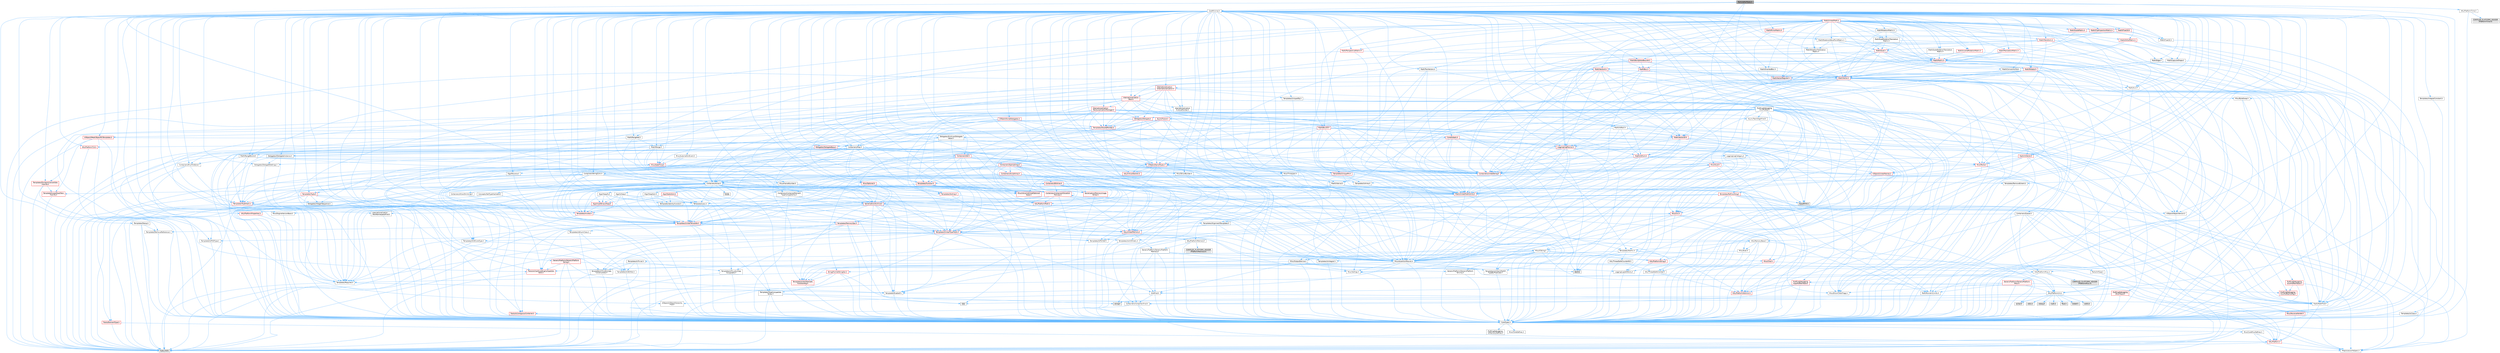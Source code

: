 digraph "ParticlePerfStats.h"
{
 // INTERACTIVE_SVG=YES
 // LATEX_PDF_SIZE
  bgcolor="transparent";
  edge [fontname=Helvetica,fontsize=10,labelfontname=Helvetica,labelfontsize=10];
  node [fontname=Helvetica,fontsize=10,shape=box,height=0.2,width=0.4];
  Node1 [id="Node000001",label="ParticlePerfStats.h",height=0.2,width=0.4,color="gray40", fillcolor="grey60", style="filled", fontcolor="black",tooltip=" "];
  Node1 -> Node2 [id="edge1_Node000001_Node000002",color="steelblue1",style="solid",tooltip=" "];
  Node2 [id="Node000002",label="Templates/Atomic.h",height=0.2,width=0.4,color="grey40", fillcolor="white", style="filled",URL="$d3/d91/Atomic_8h.html",tooltip=" "];
  Node2 -> Node3 [id="edge2_Node000002_Node000003",color="steelblue1",style="solid",tooltip=" "];
  Node3 [id="Node000003",label="HAL/ThreadSafeCounter.h",height=0.2,width=0.4,color="grey40", fillcolor="white", style="filled",URL="$dc/dc9/ThreadSafeCounter_8h.html",tooltip=" "];
  Node3 -> Node4 [id="edge3_Node000003_Node000004",color="steelblue1",style="solid",tooltip=" "];
  Node4 [id="Node000004",label="CoreTypes.h",height=0.2,width=0.4,color="grey40", fillcolor="white", style="filled",URL="$dc/dec/CoreTypes_8h.html",tooltip=" "];
  Node4 -> Node5 [id="edge4_Node000004_Node000005",color="steelblue1",style="solid",tooltip=" "];
  Node5 [id="Node000005",label="HAL/Platform.h",height=0.2,width=0.4,color="red", fillcolor="#FFF0F0", style="filled",URL="$d9/dd0/Platform_8h.html",tooltip=" "];
  Node5 -> Node8 [id="edge5_Node000005_Node000008",color="steelblue1",style="solid",tooltip=" "];
  Node8 [id="Node000008",label="type_traits",height=0.2,width=0.4,color="grey60", fillcolor="#E0E0E0", style="filled",tooltip=" "];
  Node5 -> Node9 [id="edge6_Node000005_Node000009",color="steelblue1",style="solid",tooltip=" "];
  Node9 [id="Node000009",label="PreprocessorHelpers.h",height=0.2,width=0.4,color="grey40", fillcolor="white", style="filled",URL="$db/ddb/PreprocessorHelpers_8h.html",tooltip=" "];
  Node4 -> Node15 [id="edge7_Node000004_Node000015",color="steelblue1",style="solid",tooltip=" "];
  Node15 [id="Node000015",label="ProfilingDebugging\l/UMemoryDefines.h",height=0.2,width=0.4,color="grey40", fillcolor="white", style="filled",URL="$d2/da2/UMemoryDefines_8h.html",tooltip=" "];
  Node4 -> Node16 [id="edge8_Node000004_Node000016",color="steelblue1",style="solid",tooltip=" "];
  Node16 [id="Node000016",label="Misc/CoreMiscDefines.h",height=0.2,width=0.4,color="grey40", fillcolor="white", style="filled",URL="$da/d38/CoreMiscDefines_8h.html",tooltip=" "];
  Node16 -> Node5 [id="edge9_Node000016_Node000005",color="steelblue1",style="solid",tooltip=" "];
  Node16 -> Node9 [id="edge10_Node000016_Node000009",color="steelblue1",style="solid",tooltip=" "];
  Node4 -> Node17 [id="edge11_Node000004_Node000017",color="steelblue1",style="solid",tooltip=" "];
  Node17 [id="Node000017",label="Misc/CoreDefines.h",height=0.2,width=0.4,color="grey40", fillcolor="white", style="filled",URL="$d3/dd2/CoreDefines_8h.html",tooltip=" "];
  Node3 -> Node18 [id="edge12_Node000003_Node000018",color="steelblue1",style="solid",tooltip=" "];
  Node18 [id="Node000018",label="HAL/PlatformAtomics.h",height=0.2,width=0.4,color="red", fillcolor="#FFF0F0", style="filled",URL="$d3/d36/PlatformAtomics_8h.html",tooltip=" "];
  Node18 -> Node4 [id="edge13_Node000018_Node000004",color="steelblue1",style="solid",tooltip=" "];
  Node2 -> Node21 [id="edge14_Node000002_Node000021",color="steelblue1",style="solid",tooltip=" "];
  Node21 [id="Node000021",label="HAL/ThreadSafeCounter64.h",height=0.2,width=0.4,color="grey40", fillcolor="white", style="filled",URL="$d0/d12/ThreadSafeCounter64_8h.html",tooltip=" "];
  Node21 -> Node4 [id="edge15_Node000021_Node000004",color="steelblue1",style="solid",tooltip=" "];
  Node21 -> Node3 [id="edge16_Node000021_Node000003",color="steelblue1",style="solid",tooltip=" "];
  Node2 -> Node22 [id="edge17_Node000002_Node000022",color="steelblue1",style="solid",tooltip=" "];
  Node22 [id="Node000022",label="Templates/IsIntegral.h",height=0.2,width=0.4,color="grey40", fillcolor="white", style="filled",URL="$da/d64/IsIntegral_8h.html",tooltip=" "];
  Node22 -> Node4 [id="edge18_Node000022_Node000004",color="steelblue1",style="solid",tooltip=" "];
  Node2 -> Node23 [id="edge19_Node000002_Node000023",color="steelblue1",style="solid",tooltip=" "];
  Node23 [id="Node000023",label="Templates/IsTrivial.h",height=0.2,width=0.4,color="grey40", fillcolor="white", style="filled",URL="$da/d4c/IsTrivial_8h.html",tooltip=" "];
  Node23 -> Node24 [id="edge20_Node000023_Node000024",color="steelblue1",style="solid",tooltip=" "];
  Node24 [id="Node000024",label="Templates/AndOrNot.h",height=0.2,width=0.4,color="grey40", fillcolor="white", style="filled",URL="$db/d0a/AndOrNot_8h.html",tooltip=" "];
  Node24 -> Node4 [id="edge21_Node000024_Node000004",color="steelblue1",style="solid",tooltip=" "];
  Node23 -> Node25 [id="edge22_Node000023_Node000025",color="steelblue1",style="solid",tooltip=" "];
  Node25 [id="Node000025",label="Templates/IsTriviallyCopy\lConstructible.h",height=0.2,width=0.4,color="grey40", fillcolor="white", style="filled",URL="$d3/d78/IsTriviallyCopyConstructible_8h.html",tooltip=" "];
  Node25 -> Node4 [id="edge23_Node000025_Node000004",color="steelblue1",style="solid",tooltip=" "];
  Node25 -> Node8 [id="edge24_Node000025_Node000008",color="steelblue1",style="solid",tooltip=" "];
  Node23 -> Node26 [id="edge25_Node000023_Node000026",color="steelblue1",style="solid",tooltip=" "];
  Node26 [id="Node000026",label="Templates/IsTriviallyCopy\lAssignable.h",height=0.2,width=0.4,color="grey40", fillcolor="white", style="filled",URL="$d2/df2/IsTriviallyCopyAssignable_8h.html",tooltip=" "];
  Node26 -> Node4 [id="edge26_Node000026_Node000004",color="steelblue1",style="solid",tooltip=" "];
  Node26 -> Node8 [id="edge27_Node000026_Node000008",color="steelblue1",style="solid",tooltip=" "];
  Node23 -> Node8 [id="edge28_Node000023_Node000008",color="steelblue1",style="solid",tooltip=" "];
  Node2 -> Node27 [id="edge29_Node000002_Node000027",color="steelblue1",style="solid",tooltip=" "];
  Node27 [id="Node000027",label="Traits/IntType.h",height=0.2,width=0.4,color="grey40", fillcolor="white", style="filled",URL="$d7/deb/IntType_8h.html",tooltip=" "];
  Node27 -> Node5 [id="edge30_Node000027_Node000005",color="steelblue1",style="solid",tooltip=" "];
  Node2 -> Node28 [id="edge31_Node000002_Node000028",color="steelblue1",style="solid",tooltip=" "];
  Node28 [id="Node000028",label="atomic",height=0.2,width=0.4,color="grey60", fillcolor="#E0E0E0", style="filled",tooltip=" "];
  Node1 -> Node29 [id="edge32_Node000001_Node000029",color="steelblue1",style="solid",tooltip=" "];
  Node29 [id="Node000029",label="CoreMinimal.h",height=0.2,width=0.4,color="grey40", fillcolor="white", style="filled",URL="$d7/d67/CoreMinimal_8h.html",tooltip=" "];
  Node29 -> Node4 [id="edge33_Node000029_Node000004",color="steelblue1",style="solid",tooltip=" "];
  Node29 -> Node30 [id="edge34_Node000029_Node000030",color="steelblue1",style="solid",tooltip=" "];
  Node30 [id="Node000030",label="CoreFwd.h",height=0.2,width=0.4,color="grey40", fillcolor="white", style="filled",URL="$d1/d1e/CoreFwd_8h.html",tooltip=" "];
  Node30 -> Node4 [id="edge35_Node000030_Node000004",color="steelblue1",style="solid",tooltip=" "];
  Node30 -> Node31 [id="edge36_Node000030_Node000031",color="steelblue1",style="solid",tooltip=" "];
  Node31 [id="Node000031",label="Containers/ContainersFwd.h",height=0.2,width=0.4,color="grey40", fillcolor="white", style="filled",URL="$d4/d0a/ContainersFwd_8h.html",tooltip=" "];
  Node31 -> Node5 [id="edge37_Node000031_Node000005",color="steelblue1",style="solid",tooltip=" "];
  Node31 -> Node4 [id="edge38_Node000031_Node000004",color="steelblue1",style="solid",tooltip=" "];
  Node31 -> Node32 [id="edge39_Node000031_Node000032",color="steelblue1",style="solid",tooltip=" "];
  Node32 [id="Node000032",label="Traits/IsContiguousContainer.h",height=0.2,width=0.4,color="red", fillcolor="#FFF0F0", style="filled",URL="$d5/d3c/IsContiguousContainer_8h.html",tooltip=" "];
  Node32 -> Node4 [id="edge40_Node000032_Node000004",color="steelblue1",style="solid",tooltip=" "];
  Node30 -> Node35 [id="edge41_Node000030_Node000035",color="steelblue1",style="solid",tooltip=" "];
  Node35 [id="Node000035",label="Math/MathFwd.h",height=0.2,width=0.4,color="grey40", fillcolor="white", style="filled",URL="$d2/d10/MathFwd_8h.html",tooltip=" "];
  Node35 -> Node5 [id="edge42_Node000035_Node000005",color="steelblue1",style="solid",tooltip=" "];
  Node30 -> Node36 [id="edge43_Node000030_Node000036",color="steelblue1",style="solid",tooltip=" "];
  Node36 [id="Node000036",label="UObject/UObjectHierarchy\lFwd.h",height=0.2,width=0.4,color="grey40", fillcolor="white", style="filled",URL="$d3/d13/UObjectHierarchyFwd_8h.html",tooltip=" "];
  Node29 -> Node36 [id="edge44_Node000029_Node000036",color="steelblue1",style="solid",tooltip=" "];
  Node29 -> Node31 [id="edge45_Node000029_Node000031",color="steelblue1",style="solid",tooltip=" "];
  Node29 -> Node37 [id="edge46_Node000029_Node000037",color="steelblue1",style="solid",tooltip=" "];
  Node37 [id="Node000037",label="Misc/VarArgs.h",height=0.2,width=0.4,color="grey40", fillcolor="white", style="filled",URL="$d5/d6f/VarArgs_8h.html",tooltip=" "];
  Node37 -> Node4 [id="edge47_Node000037_Node000004",color="steelblue1",style="solid",tooltip=" "];
  Node29 -> Node38 [id="edge48_Node000029_Node000038",color="steelblue1",style="solid",tooltip=" "];
  Node38 [id="Node000038",label="Logging/LogVerbosity.h",height=0.2,width=0.4,color="grey40", fillcolor="white", style="filled",URL="$d2/d8f/LogVerbosity_8h.html",tooltip=" "];
  Node38 -> Node4 [id="edge49_Node000038_Node000004",color="steelblue1",style="solid",tooltip=" "];
  Node29 -> Node39 [id="edge50_Node000029_Node000039",color="steelblue1",style="solid",tooltip=" "];
  Node39 [id="Node000039",label="Misc/OutputDevice.h",height=0.2,width=0.4,color="grey40", fillcolor="white", style="filled",URL="$d7/d32/OutputDevice_8h.html",tooltip=" "];
  Node39 -> Node30 [id="edge51_Node000039_Node000030",color="steelblue1",style="solid",tooltip=" "];
  Node39 -> Node4 [id="edge52_Node000039_Node000004",color="steelblue1",style="solid",tooltip=" "];
  Node39 -> Node38 [id="edge53_Node000039_Node000038",color="steelblue1",style="solid",tooltip=" "];
  Node39 -> Node37 [id="edge54_Node000039_Node000037",color="steelblue1",style="solid",tooltip=" "];
  Node39 -> Node40 [id="edge55_Node000039_Node000040",color="steelblue1",style="solid",tooltip=" "];
  Node40 [id="Node000040",label="Templates/IsArrayOrRefOf\lTypeByPredicate.h",height=0.2,width=0.4,color="grey40", fillcolor="white", style="filled",URL="$d6/da1/IsArrayOrRefOfTypeByPredicate_8h.html",tooltip=" "];
  Node40 -> Node4 [id="edge56_Node000040_Node000004",color="steelblue1",style="solid",tooltip=" "];
  Node39 -> Node41 [id="edge57_Node000039_Node000041",color="steelblue1",style="solid",tooltip=" "];
  Node41 [id="Node000041",label="Templates/IsValidVariadic\lFunctionArg.h",height=0.2,width=0.4,color="red", fillcolor="#FFF0F0", style="filled",URL="$d0/dc8/IsValidVariadicFunctionArg_8h.html",tooltip=" "];
  Node41 -> Node4 [id="edge58_Node000041_Node000004",color="steelblue1",style="solid",tooltip=" "];
  Node41 -> Node8 [id="edge59_Node000041_Node000008",color="steelblue1",style="solid",tooltip=" "];
  Node39 -> Node43 [id="edge60_Node000039_Node000043",color="steelblue1",style="solid",tooltip=" "];
  Node43 [id="Node000043",label="Traits/IsCharEncodingCompatible\lWith.h",height=0.2,width=0.4,color="red", fillcolor="#FFF0F0", style="filled",URL="$df/dd1/IsCharEncodingCompatibleWith_8h.html",tooltip=" "];
  Node43 -> Node8 [id="edge61_Node000043_Node000008",color="steelblue1",style="solid",tooltip=" "];
  Node29 -> Node45 [id="edge62_Node000029_Node000045",color="steelblue1",style="solid",tooltip=" "];
  Node45 [id="Node000045",label="HAL/PlatformCrt.h",height=0.2,width=0.4,color="grey40", fillcolor="white", style="filled",URL="$d8/d75/PlatformCrt_8h.html",tooltip=" "];
  Node45 -> Node46 [id="edge63_Node000045_Node000046",color="steelblue1",style="solid",tooltip=" "];
  Node46 [id="Node000046",label="new",height=0.2,width=0.4,color="grey60", fillcolor="#E0E0E0", style="filled",tooltip=" "];
  Node45 -> Node47 [id="edge64_Node000045_Node000047",color="steelblue1",style="solid",tooltip=" "];
  Node47 [id="Node000047",label="wchar.h",height=0.2,width=0.4,color="grey60", fillcolor="#E0E0E0", style="filled",tooltip=" "];
  Node45 -> Node48 [id="edge65_Node000045_Node000048",color="steelblue1",style="solid",tooltip=" "];
  Node48 [id="Node000048",label="stddef.h",height=0.2,width=0.4,color="grey60", fillcolor="#E0E0E0", style="filled",tooltip=" "];
  Node45 -> Node49 [id="edge66_Node000045_Node000049",color="steelblue1",style="solid",tooltip=" "];
  Node49 [id="Node000049",label="stdlib.h",height=0.2,width=0.4,color="grey60", fillcolor="#E0E0E0", style="filled",tooltip=" "];
  Node45 -> Node50 [id="edge67_Node000045_Node000050",color="steelblue1",style="solid",tooltip=" "];
  Node50 [id="Node000050",label="stdio.h",height=0.2,width=0.4,color="grey60", fillcolor="#E0E0E0", style="filled",tooltip=" "];
  Node45 -> Node51 [id="edge68_Node000045_Node000051",color="steelblue1",style="solid",tooltip=" "];
  Node51 [id="Node000051",label="stdarg.h",height=0.2,width=0.4,color="grey60", fillcolor="#E0E0E0", style="filled",tooltip=" "];
  Node45 -> Node52 [id="edge69_Node000045_Node000052",color="steelblue1",style="solid",tooltip=" "];
  Node52 [id="Node000052",label="math.h",height=0.2,width=0.4,color="grey60", fillcolor="#E0E0E0", style="filled",tooltip=" "];
  Node45 -> Node53 [id="edge70_Node000045_Node000053",color="steelblue1",style="solid",tooltip=" "];
  Node53 [id="Node000053",label="float.h",height=0.2,width=0.4,color="grey60", fillcolor="#E0E0E0", style="filled",tooltip=" "];
  Node45 -> Node54 [id="edge71_Node000045_Node000054",color="steelblue1",style="solid",tooltip=" "];
  Node54 [id="Node000054",label="string.h",height=0.2,width=0.4,color="grey60", fillcolor="#E0E0E0", style="filled",tooltip=" "];
  Node29 -> Node55 [id="edge72_Node000029_Node000055",color="steelblue1",style="solid",tooltip=" "];
  Node55 [id="Node000055",label="HAL/PlatformMisc.h",height=0.2,width=0.4,color="grey40", fillcolor="white", style="filled",URL="$d0/df5/PlatformMisc_8h.html",tooltip=" "];
  Node55 -> Node4 [id="edge73_Node000055_Node000004",color="steelblue1",style="solid",tooltip=" "];
  Node55 -> Node56 [id="edge74_Node000055_Node000056",color="steelblue1",style="solid",tooltip=" "];
  Node56 [id="Node000056",label="GenericPlatform/GenericPlatform\lMisc.h",height=0.2,width=0.4,color="red", fillcolor="#FFF0F0", style="filled",URL="$db/d9a/GenericPlatformMisc_8h.html",tooltip=" "];
  Node56 -> Node30 [id="edge75_Node000056_Node000030",color="steelblue1",style="solid",tooltip=" "];
  Node56 -> Node4 [id="edge76_Node000056_Node000004",color="steelblue1",style="solid",tooltip=" "];
  Node56 -> Node45 [id="edge77_Node000056_Node000045",color="steelblue1",style="solid",tooltip=" "];
  Node56 -> Node60 [id="edge78_Node000056_Node000060",color="steelblue1",style="solid",tooltip=" "];
  Node60 [id="Node000060",label="Math/NumericLimits.h",height=0.2,width=0.4,color="grey40", fillcolor="white", style="filled",URL="$df/d1b/NumericLimits_8h.html",tooltip=" "];
  Node60 -> Node4 [id="edge79_Node000060_Node000004",color="steelblue1",style="solid",tooltip=" "];
  Node56 -> Node62 [id="edge80_Node000056_Node000062",color="steelblue1",style="solid",tooltip=" "];
  Node62 [id="Node000062",label="Misc/EnumClassFlags.h",height=0.2,width=0.4,color="grey40", fillcolor="white", style="filled",URL="$d8/de7/EnumClassFlags_8h.html",tooltip=" "];
  Node56 -> Node63 [id="edge81_Node000056_Node000063",color="steelblue1",style="solid",tooltip=" "];
  Node63 [id="Node000063",label="ProfilingDebugging\l/CsvProfilerConfig.h",height=0.2,width=0.4,color="red", fillcolor="#FFF0F0", style="filled",URL="$d3/d88/CsvProfilerConfig_8h.html",tooltip=" "];
  Node55 -> Node65 [id="edge82_Node000055_Node000065",color="steelblue1",style="solid",tooltip=" "];
  Node65 [id="Node000065",label="COMPILED_PLATFORM_HEADER\l(PlatformMisc.h)",height=0.2,width=0.4,color="grey60", fillcolor="#E0E0E0", style="filled",tooltip=" "];
  Node55 -> Node66 [id="edge83_Node000055_Node000066",color="steelblue1",style="solid",tooltip=" "];
  Node66 [id="Node000066",label="ProfilingDebugging\l/CpuProfilerTrace.h",height=0.2,width=0.4,color="red", fillcolor="#FFF0F0", style="filled",URL="$da/dcb/CpuProfilerTrace_8h.html",tooltip=" "];
  Node66 -> Node4 [id="edge84_Node000066_Node000004",color="steelblue1",style="solid",tooltip=" "];
  Node66 -> Node31 [id="edge85_Node000066_Node000031",color="steelblue1",style="solid",tooltip=" "];
  Node66 -> Node18 [id="edge86_Node000066_Node000018",color="steelblue1",style="solid",tooltip=" "];
  Node66 -> Node9 [id="edge87_Node000066_Node000009",color="steelblue1",style="solid",tooltip=" "];
  Node29 -> Node71 [id="edge88_Node000029_Node000071",color="steelblue1",style="solid",tooltip=" "];
  Node71 [id="Node000071",label="Misc/AssertionMacros.h",height=0.2,width=0.4,color="grey40", fillcolor="white", style="filled",URL="$d0/dfa/AssertionMacros_8h.html",tooltip=" "];
  Node71 -> Node4 [id="edge89_Node000071_Node000004",color="steelblue1",style="solid",tooltip=" "];
  Node71 -> Node5 [id="edge90_Node000071_Node000005",color="steelblue1",style="solid",tooltip=" "];
  Node71 -> Node55 [id="edge91_Node000071_Node000055",color="steelblue1",style="solid",tooltip=" "];
  Node71 -> Node9 [id="edge92_Node000071_Node000009",color="steelblue1",style="solid",tooltip=" "];
  Node71 -> Node72 [id="edge93_Node000071_Node000072",color="steelblue1",style="solid",tooltip=" "];
  Node72 [id="Node000072",label="Templates/EnableIf.h",height=0.2,width=0.4,color="grey40", fillcolor="white", style="filled",URL="$d7/d60/EnableIf_8h.html",tooltip=" "];
  Node72 -> Node4 [id="edge94_Node000072_Node000004",color="steelblue1",style="solid",tooltip=" "];
  Node71 -> Node40 [id="edge95_Node000071_Node000040",color="steelblue1",style="solid",tooltip=" "];
  Node71 -> Node41 [id="edge96_Node000071_Node000041",color="steelblue1",style="solid",tooltip=" "];
  Node71 -> Node43 [id="edge97_Node000071_Node000043",color="steelblue1",style="solid",tooltip=" "];
  Node71 -> Node37 [id="edge98_Node000071_Node000037",color="steelblue1",style="solid",tooltip=" "];
  Node71 -> Node73 [id="edge99_Node000071_Node000073",color="steelblue1",style="solid",tooltip=" "];
  Node73 [id="Node000073",label="String/FormatStringSan.h",height=0.2,width=0.4,color="red", fillcolor="#FFF0F0", style="filled",URL="$d3/d8b/FormatStringSan_8h.html",tooltip=" "];
  Node73 -> Node8 [id="edge100_Node000073_Node000008",color="steelblue1",style="solid",tooltip=" "];
  Node73 -> Node4 [id="edge101_Node000073_Node000004",color="steelblue1",style="solid",tooltip=" "];
  Node73 -> Node74 [id="edge102_Node000073_Node000074",color="steelblue1",style="solid",tooltip=" "];
  Node74 [id="Node000074",label="Templates/Requires.h",height=0.2,width=0.4,color="grey40", fillcolor="white", style="filled",URL="$dc/d96/Requires_8h.html",tooltip=" "];
  Node74 -> Node72 [id="edge103_Node000074_Node000072",color="steelblue1",style="solid",tooltip=" "];
  Node74 -> Node8 [id="edge104_Node000074_Node000008",color="steelblue1",style="solid",tooltip=" "];
  Node73 -> Node41 [id="edge105_Node000073_Node000041",color="steelblue1",style="solid",tooltip=" "];
  Node73 -> Node31 [id="edge106_Node000073_Node000031",color="steelblue1",style="solid",tooltip=" "];
  Node71 -> Node28 [id="edge107_Node000071_Node000028",color="steelblue1",style="solid",tooltip=" "];
  Node29 -> Node79 [id="edge108_Node000029_Node000079",color="steelblue1",style="solid",tooltip=" "];
  Node79 [id="Node000079",label="Templates/IsPointer.h",height=0.2,width=0.4,color="grey40", fillcolor="white", style="filled",URL="$d7/d05/IsPointer_8h.html",tooltip=" "];
  Node79 -> Node4 [id="edge109_Node000079_Node000004",color="steelblue1",style="solid",tooltip=" "];
  Node29 -> Node80 [id="edge110_Node000029_Node000080",color="steelblue1",style="solid",tooltip=" "];
  Node80 [id="Node000080",label="HAL/PlatformMemory.h",height=0.2,width=0.4,color="grey40", fillcolor="white", style="filled",URL="$de/d68/PlatformMemory_8h.html",tooltip=" "];
  Node80 -> Node4 [id="edge111_Node000080_Node000004",color="steelblue1",style="solid",tooltip=" "];
  Node80 -> Node81 [id="edge112_Node000080_Node000081",color="steelblue1",style="solid",tooltip=" "];
  Node81 [id="Node000081",label="GenericPlatform/GenericPlatform\lMemory.h",height=0.2,width=0.4,color="grey40", fillcolor="white", style="filled",URL="$dd/d22/GenericPlatformMemory_8h.html",tooltip=" "];
  Node81 -> Node30 [id="edge113_Node000081_Node000030",color="steelblue1",style="solid",tooltip=" "];
  Node81 -> Node4 [id="edge114_Node000081_Node000004",color="steelblue1",style="solid",tooltip=" "];
  Node81 -> Node82 [id="edge115_Node000081_Node000082",color="steelblue1",style="solid",tooltip=" "];
  Node82 [id="Node000082",label="HAL/PlatformString.h",height=0.2,width=0.4,color="red", fillcolor="#FFF0F0", style="filled",URL="$db/db5/PlatformString_8h.html",tooltip=" "];
  Node82 -> Node4 [id="edge116_Node000082_Node000004",color="steelblue1",style="solid",tooltip=" "];
  Node81 -> Node54 [id="edge117_Node000081_Node000054",color="steelblue1",style="solid",tooltip=" "];
  Node81 -> Node47 [id="edge118_Node000081_Node000047",color="steelblue1",style="solid",tooltip=" "];
  Node80 -> Node84 [id="edge119_Node000080_Node000084",color="steelblue1",style="solid",tooltip=" "];
  Node84 [id="Node000084",label="COMPILED_PLATFORM_HEADER\l(PlatformMemory.h)",height=0.2,width=0.4,color="grey60", fillcolor="#E0E0E0", style="filled",tooltip=" "];
  Node29 -> Node18 [id="edge120_Node000029_Node000018",color="steelblue1",style="solid",tooltip=" "];
  Node29 -> Node85 [id="edge121_Node000029_Node000085",color="steelblue1",style="solid",tooltip=" "];
  Node85 [id="Node000085",label="Misc/Exec.h",height=0.2,width=0.4,color="grey40", fillcolor="white", style="filled",URL="$de/ddb/Exec_8h.html",tooltip=" "];
  Node85 -> Node4 [id="edge122_Node000085_Node000004",color="steelblue1",style="solid",tooltip=" "];
  Node85 -> Node71 [id="edge123_Node000085_Node000071",color="steelblue1",style="solid",tooltip=" "];
  Node29 -> Node86 [id="edge124_Node000029_Node000086",color="steelblue1",style="solid",tooltip=" "];
  Node86 [id="Node000086",label="HAL/MemoryBase.h",height=0.2,width=0.4,color="grey40", fillcolor="white", style="filled",URL="$d6/d9f/MemoryBase_8h.html",tooltip=" "];
  Node86 -> Node4 [id="edge125_Node000086_Node000004",color="steelblue1",style="solid",tooltip=" "];
  Node86 -> Node18 [id="edge126_Node000086_Node000018",color="steelblue1",style="solid",tooltip=" "];
  Node86 -> Node45 [id="edge127_Node000086_Node000045",color="steelblue1",style="solid",tooltip=" "];
  Node86 -> Node85 [id="edge128_Node000086_Node000085",color="steelblue1",style="solid",tooltip=" "];
  Node86 -> Node39 [id="edge129_Node000086_Node000039",color="steelblue1",style="solid",tooltip=" "];
  Node86 -> Node2 [id="edge130_Node000086_Node000002",color="steelblue1",style="solid",tooltip=" "];
  Node29 -> Node87 [id="edge131_Node000029_Node000087",color="steelblue1",style="solid",tooltip=" "];
  Node87 [id="Node000087",label="HAL/UnrealMemory.h",height=0.2,width=0.4,color="red", fillcolor="#FFF0F0", style="filled",URL="$d9/d96/UnrealMemory_8h.html",tooltip=" "];
  Node87 -> Node4 [id="edge132_Node000087_Node000004",color="steelblue1",style="solid",tooltip=" "];
  Node87 -> Node81 [id="edge133_Node000087_Node000081",color="steelblue1",style="solid",tooltip=" "];
  Node87 -> Node86 [id="edge134_Node000087_Node000086",color="steelblue1",style="solid",tooltip=" "];
  Node87 -> Node80 [id="edge135_Node000087_Node000080",color="steelblue1",style="solid",tooltip=" "];
  Node87 -> Node79 [id="edge136_Node000087_Node000079",color="steelblue1",style="solid",tooltip=" "];
  Node29 -> Node89 [id="edge137_Node000029_Node000089",color="steelblue1",style="solid",tooltip=" "];
  Node89 [id="Node000089",label="Templates/IsArithmetic.h",height=0.2,width=0.4,color="grey40", fillcolor="white", style="filled",URL="$d2/d5d/IsArithmetic_8h.html",tooltip=" "];
  Node89 -> Node4 [id="edge138_Node000089_Node000004",color="steelblue1",style="solid",tooltip=" "];
  Node29 -> Node24 [id="edge139_Node000029_Node000024",color="steelblue1",style="solid",tooltip=" "];
  Node29 -> Node90 [id="edge140_Node000029_Node000090",color="steelblue1",style="solid",tooltip=" "];
  Node90 [id="Node000090",label="Templates/IsPODType.h",height=0.2,width=0.4,color="grey40", fillcolor="white", style="filled",URL="$d7/db1/IsPODType_8h.html",tooltip=" "];
  Node90 -> Node4 [id="edge141_Node000090_Node000004",color="steelblue1",style="solid",tooltip=" "];
  Node29 -> Node91 [id="edge142_Node000029_Node000091",color="steelblue1",style="solid",tooltip=" "];
  Node91 [id="Node000091",label="Templates/IsUECoreType.h",height=0.2,width=0.4,color="grey40", fillcolor="white", style="filled",URL="$d1/db8/IsUECoreType_8h.html",tooltip=" "];
  Node91 -> Node4 [id="edge143_Node000091_Node000004",color="steelblue1",style="solid",tooltip=" "];
  Node91 -> Node8 [id="edge144_Node000091_Node000008",color="steelblue1",style="solid",tooltip=" "];
  Node29 -> Node25 [id="edge145_Node000029_Node000025",color="steelblue1",style="solid",tooltip=" "];
  Node29 -> Node92 [id="edge146_Node000029_Node000092",color="steelblue1",style="solid",tooltip=" "];
  Node92 [id="Node000092",label="Templates/UnrealTypeTraits.h",height=0.2,width=0.4,color="red", fillcolor="#FFF0F0", style="filled",URL="$d2/d2d/UnrealTypeTraits_8h.html",tooltip=" "];
  Node92 -> Node4 [id="edge147_Node000092_Node000004",color="steelblue1",style="solid",tooltip=" "];
  Node92 -> Node79 [id="edge148_Node000092_Node000079",color="steelblue1",style="solid",tooltip=" "];
  Node92 -> Node71 [id="edge149_Node000092_Node000071",color="steelblue1",style="solid",tooltip=" "];
  Node92 -> Node24 [id="edge150_Node000092_Node000024",color="steelblue1",style="solid",tooltip=" "];
  Node92 -> Node72 [id="edge151_Node000092_Node000072",color="steelblue1",style="solid",tooltip=" "];
  Node92 -> Node89 [id="edge152_Node000092_Node000089",color="steelblue1",style="solid",tooltip=" "];
  Node92 -> Node90 [id="edge153_Node000092_Node000090",color="steelblue1",style="solid",tooltip=" "];
  Node92 -> Node91 [id="edge154_Node000092_Node000091",color="steelblue1",style="solid",tooltip=" "];
  Node92 -> Node25 [id="edge155_Node000092_Node000025",color="steelblue1",style="solid",tooltip=" "];
  Node29 -> Node72 [id="edge156_Node000029_Node000072",color="steelblue1",style="solid",tooltip=" "];
  Node29 -> Node94 [id="edge157_Node000029_Node000094",color="steelblue1",style="solid",tooltip=" "];
  Node94 [id="Node000094",label="Templates/RemoveReference.h",height=0.2,width=0.4,color="grey40", fillcolor="white", style="filled",URL="$da/dbe/RemoveReference_8h.html",tooltip=" "];
  Node94 -> Node4 [id="edge158_Node000094_Node000004",color="steelblue1",style="solid",tooltip=" "];
  Node29 -> Node95 [id="edge159_Node000029_Node000095",color="steelblue1",style="solid",tooltip=" "];
  Node95 [id="Node000095",label="Templates/IntegralConstant.h",height=0.2,width=0.4,color="grey40", fillcolor="white", style="filled",URL="$db/d1b/IntegralConstant_8h.html",tooltip=" "];
  Node95 -> Node4 [id="edge160_Node000095_Node000004",color="steelblue1",style="solid",tooltip=" "];
  Node29 -> Node96 [id="edge161_Node000029_Node000096",color="steelblue1",style="solid",tooltip=" "];
  Node96 [id="Node000096",label="Templates/IsClass.h",height=0.2,width=0.4,color="grey40", fillcolor="white", style="filled",URL="$db/dcb/IsClass_8h.html",tooltip=" "];
  Node96 -> Node4 [id="edge162_Node000096_Node000004",color="steelblue1",style="solid",tooltip=" "];
  Node29 -> Node97 [id="edge163_Node000029_Node000097",color="steelblue1",style="solid",tooltip=" "];
  Node97 [id="Node000097",label="Templates/TypeCompatible\lBytes.h",height=0.2,width=0.4,color="grey40", fillcolor="white", style="filled",URL="$df/d0a/TypeCompatibleBytes_8h.html",tooltip=" "];
  Node97 -> Node4 [id="edge164_Node000097_Node000004",color="steelblue1",style="solid",tooltip=" "];
  Node97 -> Node54 [id="edge165_Node000097_Node000054",color="steelblue1",style="solid",tooltip=" "];
  Node97 -> Node46 [id="edge166_Node000097_Node000046",color="steelblue1",style="solid",tooltip=" "];
  Node97 -> Node8 [id="edge167_Node000097_Node000008",color="steelblue1",style="solid",tooltip=" "];
  Node29 -> Node32 [id="edge168_Node000029_Node000032",color="steelblue1",style="solid",tooltip=" "];
  Node29 -> Node98 [id="edge169_Node000029_Node000098",color="steelblue1",style="solid",tooltip=" "];
  Node98 [id="Node000098",label="Templates/UnrealTemplate.h",height=0.2,width=0.4,color="red", fillcolor="#FFF0F0", style="filled",URL="$d4/d24/UnrealTemplate_8h.html",tooltip=" "];
  Node98 -> Node4 [id="edge170_Node000098_Node000004",color="steelblue1",style="solid",tooltip=" "];
  Node98 -> Node79 [id="edge171_Node000098_Node000079",color="steelblue1",style="solid",tooltip=" "];
  Node98 -> Node87 [id="edge172_Node000098_Node000087",color="steelblue1",style="solid",tooltip=" "];
  Node98 -> Node92 [id="edge173_Node000098_Node000092",color="steelblue1",style="solid",tooltip=" "];
  Node98 -> Node94 [id="edge174_Node000098_Node000094",color="steelblue1",style="solid",tooltip=" "];
  Node98 -> Node74 [id="edge175_Node000098_Node000074",color="steelblue1",style="solid",tooltip=" "];
  Node98 -> Node97 [id="edge176_Node000098_Node000097",color="steelblue1",style="solid",tooltip=" "];
  Node98 -> Node32 [id="edge177_Node000098_Node000032",color="steelblue1",style="solid",tooltip=" "];
  Node98 -> Node8 [id="edge178_Node000098_Node000008",color="steelblue1",style="solid",tooltip=" "];
  Node29 -> Node60 [id="edge179_Node000029_Node000060",color="steelblue1",style="solid",tooltip=" "];
  Node29 -> Node102 [id="edge180_Node000029_Node000102",color="steelblue1",style="solid",tooltip=" "];
  Node102 [id="Node000102",label="HAL/PlatformMath.h",height=0.2,width=0.4,color="red", fillcolor="#FFF0F0", style="filled",URL="$dc/d53/PlatformMath_8h.html",tooltip=" "];
  Node102 -> Node4 [id="edge181_Node000102_Node000004",color="steelblue1",style="solid",tooltip=" "];
  Node29 -> Node26 [id="edge182_Node000029_Node000026",color="steelblue1",style="solid",tooltip=" "];
  Node29 -> Node110 [id="edge183_Node000029_Node000110",color="steelblue1",style="solid",tooltip=" "];
  Node110 [id="Node000110",label="Templates/MemoryOps.h",height=0.2,width=0.4,color="red", fillcolor="#FFF0F0", style="filled",URL="$db/dea/MemoryOps_8h.html",tooltip=" "];
  Node110 -> Node4 [id="edge184_Node000110_Node000004",color="steelblue1",style="solid",tooltip=" "];
  Node110 -> Node87 [id="edge185_Node000110_Node000087",color="steelblue1",style="solid",tooltip=" "];
  Node110 -> Node26 [id="edge186_Node000110_Node000026",color="steelblue1",style="solid",tooltip=" "];
  Node110 -> Node25 [id="edge187_Node000110_Node000025",color="steelblue1",style="solid",tooltip=" "];
  Node110 -> Node74 [id="edge188_Node000110_Node000074",color="steelblue1",style="solid",tooltip=" "];
  Node110 -> Node92 [id="edge189_Node000110_Node000092",color="steelblue1",style="solid",tooltip=" "];
  Node110 -> Node46 [id="edge190_Node000110_Node000046",color="steelblue1",style="solid",tooltip=" "];
  Node110 -> Node8 [id="edge191_Node000110_Node000008",color="steelblue1",style="solid",tooltip=" "];
  Node29 -> Node111 [id="edge192_Node000029_Node000111",color="steelblue1",style="solid",tooltip=" "];
  Node111 [id="Node000111",label="Containers/ContainerAllocation\lPolicies.h",height=0.2,width=0.4,color="red", fillcolor="#FFF0F0", style="filled",URL="$d7/dff/ContainerAllocationPolicies_8h.html",tooltip=" "];
  Node111 -> Node4 [id="edge193_Node000111_Node000004",color="steelblue1",style="solid",tooltip=" "];
  Node111 -> Node111 [id="edge194_Node000111_Node000111",color="steelblue1",style="solid",tooltip=" "];
  Node111 -> Node102 [id="edge195_Node000111_Node000102",color="steelblue1",style="solid",tooltip=" "];
  Node111 -> Node87 [id="edge196_Node000111_Node000087",color="steelblue1",style="solid",tooltip=" "];
  Node111 -> Node60 [id="edge197_Node000111_Node000060",color="steelblue1",style="solid",tooltip=" "];
  Node111 -> Node71 [id="edge198_Node000111_Node000071",color="steelblue1",style="solid",tooltip=" "];
  Node111 -> Node110 [id="edge199_Node000111_Node000110",color="steelblue1",style="solid",tooltip=" "];
  Node111 -> Node97 [id="edge200_Node000111_Node000097",color="steelblue1",style="solid",tooltip=" "];
  Node111 -> Node8 [id="edge201_Node000111_Node000008",color="steelblue1",style="solid",tooltip=" "];
  Node29 -> Node114 [id="edge202_Node000029_Node000114",color="steelblue1",style="solid",tooltip=" "];
  Node114 [id="Node000114",label="Templates/IsEnumClass.h",height=0.2,width=0.4,color="grey40", fillcolor="white", style="filled",URL="$d7/d15/IsEnumClass_8h.html",tooltip=" "];
  Node114 -> Node4 [id="edge203_Node000114_Node000004",color="steelblue1",style="solid",tooltip=" "];
  Node114 -> Node24 [id="edge204_Node000114_Node000024",color="steelblue1",style="solid",tooltip=" "];
  Node29 -> Node115 [id="edge205_Node000029_Node000115",color="steelblue1",style="solid",tooltip=" "];
  Node115 [id="Node000115",label="HAL/PlatformProperties.h",height=0.2,width=0.4,color="red", fillcolor="#FFF0F0", style="filled",URL="$d9/db0/PlatformProperties_8h.html",tooltip=" "];
  Node115 -> Node4 [id="edge206_Node000115_Node000004",color="steelblue1",style="solid",tooltip=" "];
  Node29 -> Node118 [id="edge207_Node000029_Node000118",color="steelblue1",style="solid",tooltip=" "];
  Node118 [id="Node000118",label="Misc/EngineVersionBase.h",height=0.2,width=0.4,color="grey40", fillcolor="white", style="filled",URL="$d5/d2b/EngineVersionBase_8h.html",tooltip=" "];
  Node118 -> Node4 [id="edge208_Node000118_Node000004",color="steelblue1",style="solid",tooltip=" "];
  Node29 -> Node119 [id="edge209_Node000029_Node000119",color="steelblue1",style="solid",tooltip=" "];
  Node119 [id="Node000119",label="Internationalization\l/TextNamespaceFwd.h",height=0.2,width=0.4,color="grey40", fillcolor="white", style="filled",URL="$d8/d97/TextNamespaceFwd_8h.html",tooltip=" "];
  Node119 -> Node4 [id="edge210_Node000119_Node000004",color="steelblue1",style="solid",tooltip=" "];
  Node29 -> Node120 [id="edge211_Node000029_Node000120",color="steelblue1",style="solid",tooltip=" "];
  Node120 [id="Node000120",label="Serialization/Archive.h",height=0.2,width=0.4,color="red", fillcolor="#FFF0F0", style="filled",URL="$d7/d3b/Archive_8h.html",tooltip=" "];
  Node120 -> Node30 [id="edge212_Node000120_Node000030",color="steelblue1",style="solid",tooltip=" "];
  Node120 -> Node4 [id="edge213_Node000120_Node000004",color="steelblue1",style="solid",tooltip=" "];
  Node120 -> Node115 [id="edge214_Node000120_Node000115",color="steelblue1",style="solid",tooltip=" "];
  Node120 -> Node119 [id="edge215_Node000120_Node000119",color="steelblue1",style="solid",tooltip=" "];
  Node120 -> Node35 [id="edge216_Node000120_Node000035",color="steelblue1",style="solid",tooltip=" "];
  Node120 -> Node71 [id="edge217_Node000120_Node000071",color="steelblue1",style="solid",tooltip=" "];
  Node120 -> Node118 [id="edge218_Node000120_Node000118",color="steelblue1",style="solid",tooltip=" "];
  Node120 -> Node37 [id="edge219_Node000120_Node000037",color="steelblue1",style="solid",tooltip=" "];
  Node120 -> Node72 [id="edge220_Node000120_Node000072",color="steelblue1",style="solid",tooltip=" "];
  Node120 -> Node40 [id="edge221_Node000120_Node000040",color="steelblue1",style="solid",tooltip=" "];
  Node120 -> Node114 [id="edge222_Node000120_Node000114",color="steelblue1",style="solid",tooltip=" "];
  Node120 -> Node41 [id="edge223_Node000120_Node000041",color="steelblue1",style="solid",tooltip=" "];
  Node120 -> Node98 [id="edge224_Node000120_Node000098",color="steelblue1",style="solid",tooltip=" "];
  Node120 -> Node43 [id="edge225_Node000120_Node000043",color="steelblue1",style="solid",tooltip=" "];
  Node120 -> Node123 [id="edge226_Node000120_Node000123",color="steelblue1",style="solid",tooltip=" "];
  Node123 [id="Node000123",label="UObject/ObjectVersion.h",height=0.2,width=0.4,color="grey40", fillcolor="white", style="filled",URL="$da/d63/ObjectVersion_8h.html",tooltip=" "];
  Node123 -> Node4 [id="edge227_Node000123_Node000004",color="steelblue1",style="solid",tooltip=" "];
  Node29 -> Node124 [id="edge228_Node000029_Node000124",color="steelblue1",style="solid",tooltip=" "];
  Node124 [id="Node000124",label="Templates/Less.h",height=0.2,width=0.4,color="grey40", fillcolor="white", style="filled",URL="$de/dc8/Less_8h.html",tooltip=" "];
  Node124 -> Node4 [id="edge229_Node000124_Node000004",color="steelblue1",style="solid",tooltip=" "];
  Node124 -> Node98 [id="edge230_Node000124_Node000098",color="steelblue1",style="solid",tooltip=" "];
  Node29 -> Node125 [id="edge231_Node000029_Node000125",color="steelblue1",style="solid",tooltip=" "];
  Node125 [id="Node000125",label="Templates/Sorting.h",height=0.2,width=0.4,color="red", fillcolor="#FFF0F0", style="filled",URL="$d3/d9e/Sorting_8h.html",tooltip=" "];
  Node125 -> Node4 [id="edge232_Node000125_Node000004",color="steelblue1",style="solid",tooltip=" "];
  Node125 -> Node102 [id="edge233_Node000125_Node000102",color="steelblue1",style="solid",tooltip=" "];
  Node125 -> Node124 [id="edge234_Node000125_Node000124",color="steelblue1",style="solid",tooltip=" "];
  Node29 -> Node136 [id="edge235_Node000029_Node000136",color="steelblue1",style="solid",tooltip=" "];
  Node136 [id="Node000136",label="Misc/Char.h",height=0.2,width=0.4,color="red", fillcolor="#FFF0F0", style="filled",URL="$d0/d58/Char_8h.html",tooltip=" "];
  Node136 -> Node4 [id="edge236_Node000136_Node000004",color="steelblue1",style="solid",tooltip=" "];
  Node136 -> Node27 [id="edge237_Node000136_Node000027",color="steelblue1",style="solid",tooltip=" "];
  Node136 -> Node8 [id="edge238_Node000136_Node000008",color="steelblue1",style="solid",tooltip=" "];
  Node29 -> Node139 [id="edge239_Node000029_Node000139",color="steelblue1",style="solid",tooltip=" "];
  Node139 [id="Node000139",label="GenericPlatform/GenericPlatform\lStricmp.h",height=0.2,width=0.4,color="grey40", fillcolor="white", style="filled",URL="$d2/d86/GenericPlatformStricmp_8h.html",tooltip=" "];
  Node139 -> Node4 [id="edge240_Node000139_Node000004",color="steelblue1",style="solid",tooltip=" "];
  Node29 -> Node140 [id="edge241_Node000029_Node000140",color="steelblue1",style="solid",tooltip=" "];
  Node140 [id="Node000140",label="GenericPlatform/GenericPlatform\lString.h",height=0.2,width=0.4,color="red", fillcolor="#FFF0F0", style="filled",URL="$dd/d20/GenericPlatformString_8h.html",tooltip=" "];
  Node140 -> Node4 [id="edge242_Node000140_Node000004",color="steelblue1",style="solid",tooltip=" "];
  Node140 -> Node139 [id="edge243_Node000140_Node000139",color="steelblue1",style="solid",tooltip=" "];
  Node140 -> Node72 [id="edge244_Node000140_Node000072",color="steelblue1",style="solid",tooltip=" "];
  Node140 -> Node43 [id="edge245_Node000140_Node000043",color="steelblue1",style="solid",tooltip=" "];
  Node140 -> Node8 [id="edge246_Node000140_Node000008",color="steelblue1",style="solid",tooltip=" "];
  Node29 -> Node82 [id="edge247_Node000029_Node000082",color="steelblue1",style="solid",tooltip=" "];
  Node29 -> Node143 [id="edge248_Node000029_Node000143",color="steelblue1",style="solid",tooltip=" "];
  Node143 [id="Node000143",label="Misc/CString.h",height=0.2,width=0.4,color="grey40", fillcolor="white", style="filled",URL="$d2/d49/CString_8h.html",tooltip=" "];
  Node143 -> Node4 [id="edge249_Node000143_Node000004",color="steelblue1",style="solid",tooltip=" "];
  Node143 -> Node45 [id="edge250_Node000143_Node000045",color="steelblue1",style="solid",tooltip=" "];
  Node143 -> Node82 [id="edge251_Node000143_Node000082",color="steelblue1",style="solid",tooltip=" "];
  Node143 -> Node71 [id="edge252_Node000143_Node000071",color="steelblue1",style="solid",tooltip=" "];
  Node143 -> Node136 [id="edge253_Node000143_Node000136",color="steelblue1",style="solid",tooltip=" "];
  Node143 -> Node37 [id="edge254_Node000143_Node000037",color="steelblue1",style="solid",tooltip=" "];
  Node143 -> Node40 [id="edge255_Node000143_Node000040",color="steelblue1",style="solid",tooltip=" "];
  Node143 -> Node41 [id="edge256_Node000143_Node000041",color="steelblue1",style="solid",tooltip=" "];
  Node143 -> Node43 [id="edge257_Node000143_Node000043",color="steelblue1",style="solid",tooltip=" "];
  Node29 -> Node144 [id="edge258_Node000029_Node000144",color="steelblue1",style="solid",tooltip=" "];
  Node144 [id="Node000144",label="Misc/Crc.h",height=0.2,width=0.4,color="red", fillcolor="#FFF0F0", style="filled",URL="$d4/dd2/Crc_8h.html",tooltip=" "];
  Node144 -> Node4 [id="edge259_Node000144_Node000004",color="steelblue1",style="solid",tooltip=" "];
  Node144 -> Node82 [id="edge260_Node000144_Node000082",color="steelblue1",style="solid",tooltip=" "];
  Node144 -> Node71 [id="edge261_Node000144_Node000071",color="steelblue1",style="solid",tooltip=" "];
  Node144 -> Node143 [id="edge262_Node000144_Node000143",color="steelblue1",style="solid",tooltip=" "];
  Node144 -> Node136 [id="edge263_Node000144_Node000136",color="steelblue1",style="solid",tooltip=" "];
  Node144 -> Node92 [id="edge264_Node000144_Node000092",color="steelblue1",style="solid",tooltip=" "];
  Node29 -> Node135 [id="edge265_Node000029_Node000135",color="steelblue1",style="solid",tooltip=" "];
  Node135 [id="Node000135",label="Math/UnrealMathUtility.h",height=0.2,width=0.4,color="red", fillcolor="#FFF0F0", style="filled",URL="$db/db8/UnrealMathUtility_8h.html",tooltip=" "];
  Node135 -> Node4 [id="edge266_Node000135_Node000004",color="steelblue1",style="solid",tooltip=" "];
  Node135 -> Node71 [id="edge267_Node000135_Node000071",color="steelblue1",style="solid",tooltip=" "];
  Node135 -> Node102 [id="edge268_Node000135_Node000102",color="steelblue1",style="solid",tooltip=" "];
  Node135 -> Node35 [id="edge269_Node000135_Node000035",color="steelblue1",style="solid",tooltip=" "];
  Node135 -> Node74 [id="edge270_Node000135_Node000074",color="steelblue1",style="solid",tooltip=" "];
  Node29 -> Node145 [id="edge271_Node000029_Node000145",color="steelblue1",style="solid",tooltip=" "];
  Node145 [id="Node000145",label="Containers/UnrealString.h",height=0.2,width=0.4,color="red", fillcolor="#FFF0F0", style="filled",URL="$d5/dba/UnrealString_8h.html",tooltip=" "];
  Node29 -> Node149 [id="edge272_Node000029_Node000149",color="steelblue1",style="solid",tooltip=" "];
  Node149 [id="Node000149",label="Containers/Array.h",height=0.2,width=0.4,color="grey40", fillcolor="white", style="filled",URL="$df/dd0/Array_8h.html",tooltip=" "];
  Node149 -> Node4 [id="edge273_Node000149_Node000004",color="steelblue1",style="solid",tooltip=" "];
  Node149 -> Node71 [id="edge274_Node000149_Node000071",color="steelblue1",style="solid",tooltip=" "];
  Node149 -> Node150 [id="edge275_Node000149_Node000150",color="steelblue1",style="solid",tooltip=" "];
  Node150 [id="Node000150",label="Misc/IntrusiveUnsetOptional\lState.h",height=0.2,width=0.4,color="red", fillcolor="#FFF0F0", style="filled",URL="$d2/d0a/IntrusiveUnsetOptionalState_8h.html",tooltip=" "];
  Node149 -> Node152 [id="edge276_Node000149_Node000152",color="steelblue1",style="solid",tooltip=" "];
  Node152 [id="Node000152",label="Misc/ReverseIterate.h",height=0.2,width=0.4,color="red", fillcolor="#FFF0F0", style="filled",URL="$db/de3/ReverseIterate_8h.html",tooltip=" "];
  Node152 -> Node5 [id="edge277_Node000152_Node000005",color="steelblue1",style="solid",tooltip=" "];
  Node149 -> Node87 [id="edge278_Node000149_Node000087",color="steelblue1",style="solid",tooltip=" "];
  Node149 -> Node92 [id="edge279_Node000149_Node000092",color="steelblue1",style="solid",tooltip=" "];
  Node149 -> Node98 [id="edge280_Node000149_Node000098",color="steelblue1",style="solid",tooltip=" "];
  Node149 -> Node154 [id="edge281_Node000149_Node000154",color="steelblue1",style="solid",tooltip=" "];
  Node154 [id="Node000154",label="Containers/AllowShrinking.h",height=0.2,width=0.4,color="grey40", fillcolor="white", style="filled",URL="$d7/d1a/AllowShrinking_8h.html",tooltip=" "];
  Node154 -> Node4 [id="edge282_Node000154_Node000004",color="steelblue1",style="solid",tooltip=" "];
  Node149 -> Node111 [id="edge283_Node000149_Node000111",color="steelblue1",style="solid",tooltip=" "];
  Node149 -> Node155 [id="edge284_Node000149_Node000155",color="steelblue1",style="solid",tooltip=" "];
  Node155 [id="Node000155",label="Containers/ContainerElement\lTypeCompatibility.h",height=0.2,width=0.4,color="grey40", fillcolor="white", style="filled",URL="$df/ddf/ContainerElementTypeCompatibility_8h.html",tooltip=" "];
  Node155 -> Node4 [id="edge285_Node000155_Node000004",color="steelblue1",style="solid",tooltip=" "];
  Node155 -> Node92 [id="edge286_Node000155_Node000092",color="steelblue1",style="solid",tooltip=" "];
  Node149 -> Node120 [id="edge287_Node000149_Node000120",color="steelblue1",style="solid",tooltip=" "];
  Node149 -> Node156 [id="edge288_Node000149_Node000156",color="steelblue1",style="solid",tooltip=" "];
  Node156 [id="Node000156",label="Serialization/MemoryImage\lWriter.h",height=0.2,width=0.4,color="red", fillcolor="#FFF0F0", style="filled",URL="$d0/d08/MemoryImageWriter_8h.html",tooltip=" "];
  Node156 -> Node4 [id="edge289_Node000156_Node000004",color="steelblue1",style="solid",tooltip=" "];
  Node149 -> Node165 [id="edge290_Node000149_Node000165",color="steelblue1",style="solid",tooltip=" "];
  Node165 [id="Node000165",label="Algo/Heapify.h",height=0.2,width=0.4,color="grey40", fillcolor="white", style="filled",URL="$d0/d2a/Heapify_8h.html",tooltip=" "];
  Node165 -> Node132 [id="edge291_Node000165_Node000132",color="steelblue1",style="solid",tooltip=" "];
  Node132 [id="Node000132",label="Algo/Impl/BinaryHeap.h",height=0.2,width=0.4,color="red", fillcolor="#FFF0F0", style="filled",URL="$d7/da3/Algo_2Impl_2BinaryHeap_8h.html",tooltip=" "];
  Node132 -> Node128 [id="edge292_Node000132_Node000128",color="steelblue1",style="solid",tooltip=" "];
  Node128 [id="Node000128",label="Templates/Invoke.h",height=0.2,width=0.4,color="red", fillcolor="#FFF0F0", style="filled",URL="$d7/deb/Invoke_8h.html",tooltip=" "];
  Node128 -> Node4 [id="edge293_Node000128_Node000004",color="steelblue1",style="solid",tooltip=" "];
  Node128 -> Node98 [id="edge294_Node000128_Node000098",color="steelblue1",style="solid",tooltip=" "];
  Node128 -> Node8 [id="edge295_Node000128_Node000008",color="steelblue1",style="solid",tooltip=" "];
  Node132 -> Node8 [id="edge296_Node000132_Node000008",color="steelblue1",style="solid",tooltip=" "];
  Node165 -> Node127 [id="edge297_Node000165_Node000127",color="steelblue1",style="solid",tooltip=" "];
  Node127 [id="Node000127",label="Templates/IdentityFunctor.h",height=0.2,width=0.4,color="grey40", fillcolor="white", style="filled",URL="$d7/d2e/IdentityFunctor_8h.html",tooltip=" "];
  Node127 -> Node5 [id="edge298_Node000127_Node000005",color="steelblue1",style="solid",tooltip=" "];
  Node165 -> Node128 [id="edge299_Node000165_Node000128",color="steelblue1",style="solid",tooltip=" "];
  Node165 -> Node124 [id="edge300_Node000165_Node000124",color="steelblue1",style="solid",tooltip=" "];
  Node165 -> Node98 [id="edge301_Node000165_Node000098",color="steelblue1",style="solid",tooltip=" "];
  Node149 -> Node166 [id="edge302_Node000149_Node000166",color="steelblue1",style="solid",tooltip=" "];
  Node166 [id="Node000166",label="Algo/HeapSort.h",height=0.2,width=0.4,color="grey40", fillcolor="white", style="filled",URL="$d3/d92/HeapSort_8h.html",tooltip=" "];
  Node166 -> Node132 [id="edge303_Node000166_Node000132",color="steelblue1",style="solid",tooltip=" "];
  Node166 -> Node127 [id="edge304_Node000166_Node000127",color="steelblue1",style="solid",tooltip=" "];
  Node166 -> Node124 [id="edge305_Node000166_Node000124",color="steelblue1",style="solid",tooltip=" "];
  Node166 -> Node98 [id="edge306_Node000166_Node000098",color="steelblue1",style="solid",tooltip=" "];
  Node149 -> Node167 [id="edge307_Node000149_Node000167",color="steelblue1",style="solid",tooltip=" "];
  Node167 [id="Node000167",label="Algo/IsHeap.h",height=0.2,width=0.4,color="grey40", fillcolor="white", style="filled",URL="$de/d32/IsHeap_8h.html",tooltip=" "];
  Node167 -> Node132 [id="edge308_Node000167_Node000132",color="steelblue1",style="solid",tooltip=" "];
  Node167 -> Node127 [id="edge309_Node000167_Node000127",color="steelblue1",style="solid",tooltip=" "];
  Node167 -> Node128 [id="edge310_Node000167_Node000128",color="steelblue1",style="solid",tooltip=" "];
  Node167 -> Node124 [id="edge311_Node000167_Node000124",color="steelblue1",style="solid",tooltip=" "];
  Node167 -> Node98 [id="edge312_Node000167_Node000098",color="steelblue1",style="solid",tooltip=" "];
  Node149 -> Node132 [id="edge313_Node000149_Node000132",color="steelblue1",style="solid",tooltip=" "];
  Node149 -> Node168 [id="edge314_Node000149_Node000168",color="steelblue1",style="solid",tooltip=" "];
  Node168 [id="Node000168",label="Algo/StableSort.h",height=0.2,width=0.4,color="red", fillcolor="#FFF0F0", style="filled",URL="$d7/d3c/StableSort_8h.html",tooltip=" "];
  Node168 -> Node127 [id="edge315_Node000168_Node000127",color="steelblue1",style="solid",tooltip=" "];
  Node168 -> Node128 [id="edge316_Node000168_Node000128",color="steelblue1",style="solid",tooltip=" "];
  Node168 -> Node124 [id="edge317_Node000168_Node000124",color="steelblue1",style="solid",tooltip=" "];
  Node168 -> Node98 [id="edge318_Node000168_Node000098",color="steelblue1",style="solid",tooltip=" "];
  Node149 -> Node170 [id="edge319_Node000149_Node000170",color="steelblue1",style="solid",tooltip=" "];
  Node170 [id="Node000170",label="Concepts/GetTypeHashable.h",height=0.2,width=0.4,color="grey40", fillcolor="white", style="filled",URL="$d3/da2/GetTypeHashable_8h.html",tooltip=" "];
  Node170 -> Node4 [id="edge320_Node000170_Node000004",color="steelblue1",style="solid",tooltip=" "];
  Node170 -> Node161 [id="edge321_Node000170_Node000161",color="steelblue1",style="solid",tooltip=" "];
  Node161 [id="Node000161",label="Templates/TypeHash.h",height=0.2,width=0.4,color="red", fillcolor="#FFF0F0", style="filled",URL="$d1/d62/TypeHash_8h.html",tooltip=" "];
  Node161 -> Node4 [id="edge322_Node000161_Node000004",color="steelblue1",style="solid",tooltip=" "];
  Node161 -> Node74 [id="edge323_Node000161_Node000074",color="steelblue1",style="solid",tooltip=" "];
  Node161 -> Node144 [id="edge324_Node000161_Node000144",color="steelblue1",style="solid",tooltip=" "];
  Node161 -> Node8 [id="edge325_Node000161_Node000008",color="steelblue1",style="solid",tooltip=" "];
  Node149 -> Node127 [id="edge326_Node000149_Node000127",color="steelblue1",style="solid",tooltip=" "];
  Node149 -> Node128 [id="edge327_Node000149_Node000128",color="steelblue1",style="solid",tooltip=" "];
  Node149 -> Node124 [id="edge328_Node000149_Node000124",color="steelblue1",style="solid",tooltip=" "];
  Node149 -> Node171 [id="edge329_Node000149_Node000171",color="steelblue1",style="solid",tooltip=" "];
  Node171 [id="Node000171",label="Templates/LosesQualifiers\lFromTo.h",height=0.2,width=0.4,color="red", fillcolor="#FFF0F0", style="filled",URL="$d2/db3/LosesQualifiersFromTo_8h.html",tooltip=" "];
  Node171 -> Node8 [id="edge330_Node000171_Node000008",color="steelblue1",style="solid",tooltip=" "];
  Node149 -> Node74 [id="edge331_Node000149_Node000074",color="steelblue1",style="solid",tooltip=" "];
  Node149 -> Node125 [id="edge332_Node000149_Node000125",color="steelblue1",style="solid",tooltip=" "];
  Node149 -> Node172 [id="edge333_Node000149_Node000172",color="steelblue1",style="solid",tooltip=" "];
  Node172 [id="Node000172",label="Templates/AlignmentTemplates.h",height=0.2,width=0.4,color="grey40", fillcolor="white", style="filled",URL="$dd/d32/AlignmentTemplates_8h.html",tooltip=" "];
  Node172 -> Node4 [id="edge334_Node000172_Node000004",color="steelblue1",style="solid",tooltip=" "];
  Node172 -> Node22 [id="edge335_Node000172_Node000022",color="steelblue1",style="solid",tooltip=" "];
  Node172 -> Node79 [id="edge336_Node000172_Node000079",color="steelblue1",style="solid",tooltip=" "];
  Node149 -> Node58 [id="edge337_Node000149_Node000058",color="steelblue1",style="solid",tooltip=" "];
  Node58 [id="Node000058",label="Traits/ElementType.h",height=0.2,width=0.4,color="red", fillcolor="#FFF0F0", style="filled",URL="$d5/d4f/ElementType_8h.html",tooltip=" "];
  Node58 -> Node5 [id="edge338_Node000058_Node000005",color="steelblue1",style="solid",tooltip=" "];
  Node58 -> Node8 [id="edge339_Node000058_Node000008",color="steelblue1",style="solid",tooltip=" "];
  Node149 -> Node108 [id="edge340_Node000149_Node000108",color="steelblue1",style="solid",tooltip=" "];
  Node108 [id="Node000108",label="limits",height=0.2,width=0.4,color="grey60", fillcolor="#E0E0E0", style="filled",tooltip=" "];
  Node149 -> Node8 [id="edge341_Node000149_Node000008",color="steelblue1",style="solid",tooltip=" "];
  Node29 -> Node173 [id="edge342_Node000029_Node000173",color="steelblue1",style="solid",tooltip=" "];
  Node173 [id="Node000173",label="Misc/FrameNumber.h",height=0.2,width=0.4,color="grey40", fillcolor="white", style="filled",URL="$dd/dbd/FrameNumber_8h.html",tooltip=" "];
  Node173 -> Node4 [id="edge343_Node000173_Node000004",color="steelblue1",style="solid",tooltip=" "];
  Node173 -> Node60 [id="edge344_Node000173_Node000060",color="steelblue1",style="solid",tooltip=" "];
  Node173 -> Node135 [id="edge345_Node000173_Node000135",color="steelblue1",style="solid",tooltip=" "];
  Node173 -> Node72 [id="edge346_Node000173_Node000072",color="steelblue1",style="solid",tooltip=" "];
  Node173 -> Node92 [id="edge347_Node000173_Node000092",color="steelblue1",style="solid",tooltip=" "];
  Node29 -> Node174 [id="edge348_Node000029_Node000174",color="steelblue1",style="solid",tooltip=" "];
  Node174 [id="Node000174",label="Misc/Timespan.h",height=0.2,width=0.4,color="grey40", fillcolor="white", style="filled",URL="$da/dd9/Timespan_8h.html",tooltip=" "];
  Node174 -> Node4 [id="edge349_Node000174_Node000004",color="steelblue1",style="solid",tooltip=" "];
  Node174 -> Node175 [id="edge350_Node000174_Node000175",color="steelblue1",style="solid",tooltip=" "];
  Node175 [id="Node000175",label="Math/Interval.h",height=0.2,width=0.4,color="grey40", fillcolor="white", style="filled",URL="$d1/d55/Interval_8h.html",tooltip=" "];
  Node175 -> Node4 [id="edge351_Node000175_Node000004",color="steelblue1",style="solid",tooltip=" "];
  Node175 -> Node89 [id="edge352_Node000175_Node000089",color="steelblue1",style="solid",tooltip=" "];
  Node175 -> Node92 [id="edge353_Node000175_Node000092",color="steelblue1",style="solid",tooltip=" "];
  Node175 -> Node60 [id="edge354_Node000175_Node000060",color="steelblue1",style="solid",tooltip=" "];
  Node175 -> Node135 [id="edge355_Node000175_Node000135",color="steelblue1",style="solid",tooltip=" "];
  Node174 -> Node135 [id="edge356_Node000174_Node000135",color="steelblue1",style="solid",tooltip=" "];
  Node174 -> Node71 [id="edge357_Node000174_Node000071",color="steelblue1",style="solid",tooltip=" "];
  Node29 -> Node176 [id="edge358_Node000029_Node000176",color="steelblue1",style="solid",tooltip=" "];
  Node176 [id="Node000176",label="Containers/StringConv.h",height=0.2,width=0.4,color="grey40", fillcolor="white", style="filled",URL="$d3/ddf/StringConv_8h.html",tooltip=" "];
  Node176 -> Node4 [id="edge359_Node000176_Node000004",color="steelblue1",style="solid",tooltip=" "];
  Node176 -> Node71 [id="edge360_Node000176_Node000071",color="steelblue1",style="solid",tooltip=" "];
  Node176 -> Node111 [id="edge361_Node000176_Node000111",color="steelblue1",style="solid",tooltip=" "];
  Node176 -> Node149 [id="edge362_Node000176_Node000149",color="steelblue1",style="solid",tooltip=" "];
  Node176 -> Node143 [id="edge363_Node000176_Node000143",color="steelblue1",style="solid",tooltip=" "];
  Node176 -> Node177 [id="edge364_Node000176_Node000177",color="steelblue1",style="solid",tooltip=" "];
  Node177 [id="Node000177",label="Templates/IsArray.h",height=0.2,width=0.4,color="grey40", fillcolor="white", style="filled",URL="$d8/d8d/IsArray_8h.html",tooltip=" "];
  Node177 -> Node4 [id="edge365_Node000177_Node000004",color="steelblue1",style="solid",tooltip=" "];
  Node176 -> Node98 [id="edge366_Node000176_Node000098",color="steelblue1",style="solid",tooltip=" "];
  Node176 -> Node92 [id="edge367_Node000176_Node000092",color="steelblue1",style="solid",tooltip=" "];
  Node176 -> Node58 [id="edge368_Node000176_Node000058",color="steelblue1",style="solid",tooltip=" "];
  Node176 -> Node43 [id="edge369_Node000176_Node000043",color="steelblue1",style="solid",tooltip=" "];
  Node176 -> Node32 [id="edge370_Node000176_Node000032",color="steelblue1",style="solid",tooltip=" "];
  Node176 -> Node8 [id="edge371_Node000176_Node000008",color="steelblue1",style="solid",tooltip=" "];
  Node29 -> Node178 [id="edge372_Node000029_Node000178",color="steelblue1",style="solid",tooltip=" "];
  Node178 [id="Node000178",label="UObject/UnrealNames.h",height=0.2,width=0.4,color="red", fillcolor="#FFF0F0", style="filled",URL="$d8/db1/UnrealNames_8h.html",tooltip=" "];
  Node178 -> Node4 [id="edge373_Node000178_Node000004",color="steelblue1",style="solid",tooltip=" "];
  Node29 -> Node180 [id="edge374_Node000029_Node000180",color="steelblue1",style="solid",tooltip=" "];
  Node180 [id="Node000180",label="UObject/NameTypes.h",height=0.2,width=0.4,color="red", fillcolor="#FFF0F0", style="filled",URL="$d6/d35/NameTypes_8h.html",tooltip=" "];
  Node180 -> Node4 [id="edge375_Node000180_Node000004",color="steelblue1",style="solid",tooltip=" "];
  Node180 -> Node71 [id="edge376_Node000180_Node000071",color="steelblue1",style="solid",tooltip=" "];
  Node180 -> Node87 [id="edge377_Node000180_Node000087",color="steelblue1",style="solid",tooltip=" "];
  Node180 -> Node92 [id="edge378_Node000180_Node000092",color="steelblue1",style="solid",tooltip=" "];
  Node180 -> Node98 [id="edge379_Node000180_Node000098",color="steelblue1",style="solid",tooltip=" "];
  Node180 -> Node145 [id="edge380_Node000180_Node000145",color="steelblue1",style="solid",tooltip=" "];
  Node180 -> Node181 [id="edge381_Node000180_Node000181",color="steelblue1",style="solid",tooltip=" "];
  Node181 [id="Node000181",label="HAL/CriticalSection.h",height=0.2,width=0.4,color="red", fillcolor="#FFF0F0", style="filled",URL="$d6/d90/CriticalSection_8h.html",tooltip=" "];
  Node180 -> Node176 [id="edge382_Node000180_Node000176",color="steelblue1",style="solid",tooltip=" "];
  Node180 -> Node178 [id="edge383_Node000180_Node000178",color="steelblue1",style="solid",tooltip=" "];
  Node180 -> Node2 [id="edge384_Node000180_Node000002",color="steelblue1",style="solid",tooltip=" "];
  Node180 -> Node150 [id="edge385_Node000180_Node000150",color="steelblue1",style="solid",tooltip=" "];
  Node29 -> Node188 [id="edge386_Node000029_Node000188",color="steelblue1",style="solid",tooltip=" "];
  Node188 [id="Node000188",label="Misc/Parse.h",height=0.2,width=0.4,color="red", fillcolor="#FFF0F0", style="filled",URL="$dc/d71/Parse_8h.html",tooltip=" "];
  Node188 -> Node145 [id="edge387_Node000188_Node000145",color="steelblue1",style="solid",tooltip=" "];
  Node188 -> Node4 [id="edge388_Node000188_Node000004",color="steelblue1",style="solid",tooltip=" "];
  Node188 -> Node45 [id="edge389_Node000188_Node000045",color="steelblue1",style="solid",tooltip=" "];
  Node188 -> Node62 [id="edge390_Node000188_Node000062",color="steelblue1",style="solid",tooltip=" "];
  Node188 -> Node189 [id="edge391_Node000188_Node000189",color="steelblue1",style="solid",tooltip=" "];
  Node189 [id="Node000189",label="Templates/Function.h",height=0.2,width=0.4,color="red", fillcolor="#FFF0F0", style="filled",URL="$df/df5/Function_8h.html",tooltip=" "];
  Node189 -> Node4 [id="edge392_Node000189_Node000004",color="steelblue1",style="solid",tooltip=" "];
  Node189 -> Node71 [id="edge393_Node000189_Node000071",color="steelblue1",style="solid",tooltip=" "];
  Node189 -> Node150 [id="edge394_Node000189_Node000150",color="steelblue1",style="solid",tooltip=" "];
  Node189 -> Node87 [id="edge395_Node000189_Node000087",color="steelblue1",style="solid",tooltip=" "];
  Node189 -> Node92 [id="edge396_Node000189_Node000092",color="steelblue1",style="solid",tooltip=" "];
  Node189 -> Node128 [id="edge397_Node000189_Node000128",color="steelblue1",style="solid",tooltip=" "];
  Node189 -> Node98 [id="edge398_Node000189_Node000098",color="steelblue1",style="solid",tooltip=" "];
  Node189 -> Node74 [id="edge399_Node000189_Node000074",color="steelblue1",style="solid",tooltip=" "];
  Node189 -> Node135 [id="edge400_Node000189_Node000135",color="steelblue1",style="solid",tooltip=" "];
  Node189 -> Node46 [id="edge401_Node000189_Node000046",color="steelblue1",style="solid",tooltip=" "];
  Node189 -> Node8 [id="edge402_Node000189_Node000008",color="steelblue1",style="solid",tooltip=" "];
  Node29 -> Node172 [id="edge403_Node000029_Node000172",color="steelblue1",style="solid",tooltip=" "];
  Node29 -> Node191 [id="edge404_Node000029_Node000191",color="steelblue1",style="solid",tooltip=" "];
  Node191 [id="Node000191",label="Misc/StructBuilder.h",height=0.2,width=0.4,color="grey40", fillcolor="white", style="filled",URL="$d9/db3/StructBuilder_8h.html",tooltip=" "];
  Node191 -> Node4 [id="edge405_Node000191_Node000004",color="steelblue1",style="solid",tooltip=" "];
  Node191 -> Node135 [id="edge406_Node000191_Node000135",color="steelblue1",style="solid",tooltip=" "];
  Node191 -> Node172 [id="edge407_Node000191_Node000172",color="steelblue1",style="solid",tooltip=" "];
  Node29 -> Node104 [id="edge408_Node000029_Node000104",color="steelblue1",style="solid",tooltip=" "];
  Node104 [id="Node000104",label="Templates/Decay.h",height=0.2,width=0.4,color="grey40", fillcolor="white", style="filled",URL="$dd/d0f/Decay_8h.html",tooltip=" "];
  Node104 -> Node4 [id="edge409_Node000104_Node000004",color="steelblue1",style="solid",tooltip=" "];
  Node104 -> Node94 [id="edge410_Node000104_Node000094",color="steelblue1",style="solid",tooltip=" "];
  Node104 -> Node8 [id="edge411_Node000104_Node000008",color="steelblue1",style="solid",tooltip=" "];
  Node29 -> Node192 [id="edge412_Node000029_Node000192",color="steelblue1",style="solid",tooltip=" "];
  Node192 [id="Node000192",label="Templates/PointerIsConvertible\lFromTo.h",height=0.2,width=0.4,color="red", fillcolor="#FFF0F0", style="filled",URL="$d6/d65/PointerIsConvertibleFromTo_8h.html",tooltip=" "];
  Node192 -> Node4 [id="edge413_Node000192_Node000004",color="steelblue1",style="solid",tooltip=" "];
  Node192 -> Node171 [id="edge414_Node000192_Node000171",color="steelblue1",style="solid",tooltip=" "];
  Node192 -> Node8 [id="edge415_Node000192_Node000008",color="steelblue1",style="solid",tooltip=" "];
  Node29 -> Node128 [id="edge416_Node000029_Node000128",color="steelblue1",style="solid",tooltip=" "];
  Node29 -> Node189 [id="edge417_Node000029_Node000189",color="steelblue1",style="solid",tooltip=" "];
  Node29 -> Node161 [id="edge418_Node000029_Node000161",color="steelblue1",style="solid",tooltip=" "];
  Node29 -> Node193 [id="edge419_Node000029_Node000193",color="steelblue1",style="solid",tooltip=" "];
  Node193 [id="Node000193",label="Containers/ScriptArray.h",height=0.2,width=0.4,color="red", fillcolor="#FFF0F0", style="filled",URL="$dc/daf/ScriptArray_8h.html",tooltip=" "];
  Node193 -> Node4 [id="edge420_Node000193_Node000004",color="steelblue1",style="solid",tooltip=" "];
  Node193 -> Node71 [id="edge421_Node000193_Node000071",color="steelblue1",style="solid",tooltip=" "];
  Node193 -> Node87 [id="edge422_Node000193_Node000087",color="steelblue1",style="solid",tooltip=" "];
  Node193 -> Node154 [id="edge423_Node000193_Node000154",color="steelblue1",style="solid",tooltip=" "];
  Node193 -> Node111 [id="edge424_Node000193_Node000111",color="steelblue1",style="solid",tooltip=" "];
  Node193 -> Node149 [id="edge425_Node000193_Node000149",color="steelblue1",style="solid",tooltip=" "];
  Node29 -> Node194 [id="edge426_Node000029_Node000194",color="steelblue1",style="solid",tooltip=" "];
  Node194 [id="Node000194",label="Containers/BitArray.h",height=0.2,width=0.4,color="red", fillcolor="#FFF0F0", style="filled",URL="$d1/de4/BitArray_8h.html",tooltip=" "];
  Node194 -> Node111 [id="edge427_Node000194_Node000111",color="steelblue1",style="solid",tooltip=" "];
  Node194 -> Node4 [id="edge428_Node000194_Node000004",color="steelblue1",style="solid",tooltip=" "];
  Node194 -> Node18 [id="edge429_Node000194_Node000018",color="steelblue1",style="solid",tooltip=" "];
  Node194 -> Node87 [id="edge430_Node000194_Node000087",color="steelblue1",style="solid",tooltip=" "];
  Node194 -> Node135 [id="edge431_Node000194_Node000135",color="steelblue1",style="solid",tooltip=" "];
  Node194 -> Node71 [id="edge432_Node000194_Node000071",color="steelblue1",style="solid",tooltip=" "];
  Node194 -> Node62 [id="edge433_Node000194_Node000062",color="steelblue1",style="solid",tooltip=" "];
  Node194 -> Node120 [id="edge434_Node000194_Node000120",color="steelblue1",style="solid",tooltip=" "];
  Node194 -> Node156 [id="edge435_Node000194_Node000156",color="steelblue1",style="solid",tooltip=" "];
  Node194 -> Node72 [id="edge436_Node000194_Node000072",color="steelblue1",style="solid",tooltip=" "];
  Node194 -> Node128 [id="edge437_Node000194_Node000128",color="steelblue1",style="solid",tooltip=" "];
  Node194 -> Node98 [id="edge438_Node000194_Node000098",color="steelblue1",style="solid",tooltip=" "];
  Node194 -> Node92 [id="edge439_Node000194_Node000092",color="steelblue1",style="solid",tooltip=" "];
  Node29 -> Node195 [id="edge440_Node000029_Node000195",color="steelblue1",style="solid",tooltip=" "];
  Node195 [id="Node000195",label="Containers/SparseArray.h",height=0.2,width=0.4,color="red", fillcolor="#FFF0F0", style="filled",URL="$d5/dbf/SparseArray_8h.html",tooltip=" "];
  Node195 -> Node4 [id="edge441_Node000195_Node000004",color="steelblue1",style="solid",tooltip=" "];
  Node195 -> Node71 [id="edge442_Node000195_Node000071",color="steelblue1",style="solid",tooltip=" "];
  Node195 -> Node87 [id="edge443_Node000195_Node000087",color="steelblue1",style="solid",tooltip=" "];
  Node195 -> Node92 [id="edge444_Node000195_Node000092",color="steelblue1",style="solid",tooltip=" "];
  Node195 -> Node98 [id="edge445_Node000195_Node000098",color="steelblue1",style="solid",tooltip=" "];
  Node195 -> Node111 [id="edge446_Node000195_Node000111",color="steelblue1",style="solid",tooltip=" "];
  Node195 -> Node124 [id="edge447_Node000195_Node000124",color="steelblue1",style="solid",tooltip=" "];
  Node195 -> Node149 [id="edge448_Node000195_Node000149",color="steelblue1",style="solid",tooltip=" "];
  Node195 -> Node135 [id="edge449_Node000195_Node000135",color="steelblue1",style="solid",tooltip=" "];
  Node195 -> Node193 [id="edge450_Node000195_Node000193",color="steelblue1",style="solid",tooltip=" "];
  Node195 -> Node194 [id="edge451_Node000195_Node000194",color="steelblue1",style="solid",tooltip=" "];
  Node195 -> Node156 [id="edge452_Node000195_Node000156",color="steelblue1",style="solid",tooltip=" "];
  Node195 -> Node145 [id="edge453_Node000195_Node000145",color="steelblue1",style="solid",tooltip=" "];
  Node195 -> Node150 [id="edge454_Node000195_Node000150",color="steelblue1",style="solid",tooltip=" "];
  Node29 -> Node211 [id="edge455_Node000029_Node000211",color="steelblue1",style="solid",tooltip=" "];
  Node211 [id="Node000211",label="Containers/Set.h",height=0.2,width=0.4,color="red", fillcolor="#FFF0F0", style="filled",URL="$d4/d45/Set_8h.html",tooltip=" "];
  Node211 -> Node111 [id="edge456_Node000211_Node000111",color="steelblue1",style="solid",tooltip=" "];
  Node211 -> Node155 [id="edge457_Node000211_Node000155",color="steelblue1",style="solid",tooltip=" "];
  Node211 -> Node195 [id="edge458_Node000211_Node000195",color="steelblue1",style="solid",tooltip=" "];
  Node211 -> Node31 [id="edge459_Node000211_Node000031",color="steelblue1",style="solid",tooltip=" "];
  Node211 -> Node135 [id="edge460_Node000211_Node000135",color="steelblue1",style="solid",tooltip=" "];
  Node211 -> Node71 [id="edge461_Node000211_Node000071",color="steelblue1",style="solid",tooltip=" "];
  Node211 -> Node191 [id="edge462_Node000211_Node000191",color="steelblue1",style="solid",tooltip=" "];
  Node211 -> Node156 [id="edge463_Node000211_Node000156",color="steelblue1",style="solid",tooltip=" "];
  Node211 -> Node189 [id="edge464_Node000211_Node000189",color="steelblue1",style="solid",tooltip=" "];
  Node211 -> Node125 [id="edge465_Node000211_Node000125",color="steelblue1",style="solid",tooltip=" "];
  Node211 -> Node161 [id="edge466_Node000211_Node000161",color="steelblue1",style="solid",tooltip=" "];
  Node211 -> Node98 [id="edge467_Node000211_Node000098",color="steelblue1",style="solid",tooltip=" "];
  Node211 -> Node8 [id="edge468_Node000211_Node000008",color="steelblue1",style="solid",tooltip=" "];
  Node29 -> Node214 [id="edge469_Node000029_Node000214",color="steelblue1",style="solid",tooltip=" "];
  Node214 [id="Node000214",label="Algo/Reverse.h",height=0.2,width=0.4,color="grey40", fillcolor="white", style="filled",URL="$d5/d93/Reverse_8h.html",tooltip=" "];
  Node214 -> Node4 [id="edge470_Node000214_Node000004",color="steelblue1",style="solid",tooltip=" "];
  Node214 -> Node98 [id="edge471_Node000214_Node000098",color="steelblue1",style="solid",tooltip=" "];
  Node29 -> Node215 [id="edge472_Node000029_Node000215",color="steelblue1",style="solid",tooltip=" "];
  Node215 [id="Node000215",label="Containers/Map.h",height=0.2,width=0.4,color="grey40", fillcolor="white", style="filled",URL="$df/d79/Map_8h.html",tooltip=" "];
  Node215 -> Node4 [id="edge473_Node000215_Node000004",color="steelblue1",style="solid",tooltip=" "];
  Node215 -> Node214 [id="edge474_Node000215_Node000214",color="steelblue1",style="solid",tooltip=" "];
  Node215 -> Node155 [id="edge475_Node000215_Node000155",color="steelblue1",style="solid",tooltip=" "];
  Node215 -> Node211 [id="edge476_Node000215_Node000211",color="steelblue1",style="solid",tooltip=" "];
  Node215 -> Node145 [id="edge477_Node000215_Node000145",color="steelblue1",style="solid",tooltip=" "];
  Node215 -> Node71 [id="edge478_Node000215_Node000071",color="steelblue1",style="solid",tooltip=" "];
  Node215 -> Node191 [id="edge479_Node000215_Node000191",color="steelblue1",style="solid",tooltip=" "];
  Node215 -> Node189 [id="edge480_Node000215_Node000189",color="steelblue1",style="solid",tooltip=" "];
  Node215 -> Node125 [id="edge481_Node000215_Node000125",color="steelblue1",style="solid",tooltip=" "];
  Node215 -> Node216 [id="edge482_Node000215_Node000216",color="steelblue1",style="solid",tooltip=" "];
  Node216 [id="Node000216",label="Templates/Tuple.h",height=0.2,width=0.4,color="red", fillcolor="#FFF0F0", style="filled",URL="$d2/d4f/Tuple_8h.html",tooltip=" "];
  Node216 -> Node4 [id="edge483_Node000216_Node000004",color="steelblue1",style="solid",tooltip=" "];
  Node216 -> Node98 [id="edge484_Node000216_Node000098",color="steelblue1",style="solid",tooltip=" "];
  Node216 -> Node217 [id="edge485_Node000216_Node000217",color="steelblue1",style="solid",tooltip=" "];
  Node217 [id="Node000217",label="Delegates/IntegerSequence.h",height=0.2,width=0.4,color="grey40", fillcolor="white", style="filled",URL="$d2/dcc/IntegerSequence_8h.html",tooltip=" "];
  Node217 -> Node4 [id="edge486_Node000217_Node000004",color="steelblue1",style="solid",tooltip=" "];
  Node216 -> Node128 [id="edge487_Node000216_Node000128",color="steelblue1",style="solid",tooltip=" "];
  Node216 -> Node74 [id="edge488_Node000216_Node000074",color="steelblue1",style="solid",tooltip=" "];
  Node216 -> Node161 [id="edge489_Node000216_Node000161",color="steelblue1",style="solid",tooltip=" "];
  Node216 -> Node8 [id="edge490_Node000216_Node000008",color="steelblue1",style="solid",tooltip=" "];
  Node215 -> Node98 [id="edge491_Node000215_Node000098",color="steelblue1",style="solid",tooltip=" "];
  Node215 -> Node92 [id="edge492_Node000215_Node000092",color="steelblue1",style="solid",tooltip=" "];
  Node215 -> Node8 [id="edge493_Node000215_Node000008",color="steelblue1",style="solid",tooltip=" "];
  Node29 -> Node219 [id="edge494_Node000029_Node000219",color="steelblue1",style="solid",tooltip=" "];
  Node219 [id="Node000219",label="Math/IntPoint.h",height=0.2,width=0.4,color="red", fillcolor="#FFF0F0", style="filled",URL="$d3/df7/IntPoint_8h.html",tooltip=" "];
  Node219 -> Node4 [id="edge495_Node000219_Node000004",color="steelblue1",style="solid",tooltip=" "];
  Node219 -> Node71 [id="edge496_Node000219_Node000071",color="steelblue1",style="solid",tooltip=" "];
  Node219 -> Node188 [id="edge497_Node000219_Node000188",color="steelblue1",style="solid",tooltip=" "];
  Node219 -> Node35 [id="edge498_Node000219_Node000035",color="steelblue1",style="solid",tooltip=" "];
  Node219 -> Node135 [id="edge499_Node000219_Node000135",color="steelblue1",style="solid",tooltip=" "];
  Node219 -> Node145 [id="edge500_Node000219_Node000145",color="steelblue1",style="solid",tooltip=" "];
  Node219 -> Node161 [id="edge501_Node000219_Node000161",color="steelblue1",style="solid",tooltip=" "];
  Node29 -> Node221 [id="edge502_Node000029_Node000221",color="steelblue1",style="solid",tooltip=" "];
  Node221 [id="Node000221",label="Math/IntVector.h",height=0.2,width=0.4,color="red", fillcolor="#FFF0F0", style="filled",URL="$d7/d44/IntVector_8h.html",tooltip=" "];
  Node221 -> Node4 [id="edge503_Node000221_Node000004",color="steelblue1",style="solid",tooltip=" "];
  Node221 -> Node144 [id="edge504_Node000221_Node000144",color="steelblue1",style="solid",tooltip=" "];
  Node221 -> Node188 [id="edge505_Node000221_Node000188",color="steelblue1",style="solid",tooltip=" "];
  Node221 -> Node35 [id="edge506_Node000221_Node000035",color="steelblue1",style="solid",tooltip=" "];
  Node221 -> Node135 [id="edge507_Node000221_Node000135",color="steelblue1",style="solid",tooltip=" "];
  Node221 -> Node145 [id="edge508_Node000221_Node000145",color="steelblue1",style="solid",tooltip=" "];
  Node29 -> Node222 [id="edge509_Node000029_Node000222",color="steelblue1",style="solid",tooltip=" "];
  Node222 [id="Node000222",label="Logging/LogCategory.h",height=0.2,width=0.4,color="grey40", fillcolor="white", style="filled",URL="$d9/d36/LogCategory_8h.html",tooltip=" "];
  Node222 -> Node4 [id="edge510_Node000222_Node000004",color="steelblue1",style="solid",tooltip=" "];
  Node222 -> Node38 [id="edge511_Node000222_Node000038",color="steelblue1",style="solid",tooltip=" "];
  Node222 -> Node180 [id="edge512_Node000222_Node000180",color="steelblue1",style="solid",tooltip=" "];
  Node29 -> Node223 [id="edge513_Node000029_Node000223",color="steelblue1",style="solid",tooltip=" "];
  Node223 [id="Node000223",label="Logging/LogMacros.h",height=0.2,width=0.4,color="red", fillcolor="#FFF0F0", style="filled",URL="$d0/d16/LogMacros_8h.html",tooltip=" "];
  Node223 -> Node145 [id="edge514_Node000223_Node000145",color="steelblue1",style="solid",tooltip=" "];
  Node223 -> Node4 [id="edge515_Node000223_Node000004",color="steelblue1",style="solid",tooltip=" "];
  Node223 -> Node9 [id="edge516_Node000223_Node000009",color="steelblue1",style="solid",tooltip=" "];
  Node223 -> Node222 [id="edge517_Node000223_Node000222",color="steelblue1",style="solid",tooltip=" "];
  Node223 -> Node38 [id="edge518_Node000223_Node000038",color="steelblue1",style="solid",tooltip=" "];
  Node223 -> Node71 [id="edge519_Node000223_Node000071",color="steelblue1",style="solid",tooltip=" "];
  Node223 -> Node37 [id="edge520_Node000223_Node000037",color="steelblue1",style="solid",tooltip=" "];
  Node223 -> Node73 [id="edge521_Node000223_Node000073",color="steelblue1",style="solid",tooltip=" "];
  Node223 -> Node72 [id="edge522_Node000223_Node000072",color="steelblue1",style="solid",tooltip=" "];
  Node223 -> Node40 [id="edge523_Node000223_Node000040",color="steelblue1",style="solid",tooltip=" "];
  Node223 -> Node41 [id="edge524_Node000223_Node000041",color="steelblue1",style="solid",tooltip=" "];
  Node223 -> Node43 [id="edge525_Node000223_Node000043",color="steelblue1",style="solid",tooltip=" "];
  Node223 -> Node8 [id="edge526_Node000223_Node000008",color="steelblue1",style="solid",tooltip=" "];
  Node29 -> Node226 [id="edge527_Node000029_Node000226",color="steelblue1",style="solid",tooltip=" "];
  Node226 [id="Node000226",label="Math/Vector2D.h",height=0.2,width=0.4,color="red", fillcolor="#FFF0F0", style="filled",URL="$d3/db0/Vector2D_8h.html",tooltip=" "];
  Node226 -> Node4 [id="edge528_Node000226_Node000004",color="steelblue1",style="solid",tooltip=" "];
  Node226 -> Node35 [id="edge529_Node000226_Node000035",color="steelblue1",style="solid",tooltip=" "];
  Node226 -> Node71 [id="edge530_Node000226_Node000071",color="steelblue1",style="solid",tooltip=" "];
  Node226 -> Node144 [id="edge531_Node000226_Node000144",color="steelblue1",style="solid",tooltip=" "];
  Node226 -> Node135 [id="edge532_Node000226_Node000135",color="steelblue1",style="solid",tooltip=" "];
  Node226 -> Node145 [id="edge533_Node000226_Node000145",color="steelblue1",style="solid",tooltip=" "];
  Node226 -> Node188 [id="edge534_Node000226_Node000188",color="steelblue1",style="solid",tooltip=" "];
  Node226 -> Node219 [id="edge535_Node000226_Node000219",color="steelblue1",style="solid",tooltip=" "];
  Node226 -> Node223 [id="edge536_Node000226_Node000223",color="steelblue1",style="solid",tooltip=" "];
  Node226 -> Node8 [id="edge537_Node000226_Node000008",color="steelblue1",style="solid",tooltip=" "];
  Node29 -> Node230 [id="edge538_Node000029_Node000230",color="steelblue1",style="solid",tooltip=" "];
  Node230 [id="Node000230",label="Math/IntRect.h",height=0.2,width=0.4,color="grey40", fillcolor="white", style="filled",URL="$d7/d53/IntRect_8h.html",tooltip=" "];
  Node230 -> Node4 [id="edge539_Node000230_Node000004",color="steelblue1",style="solid",tooltip=" "];
  Node230 -> Node35 [id="edge540_Node000230_Node000035",color="steelblue1",style="solid",tooltip=" "];
  Node230 -> Node135 [id="edge541_Node000230_Node000135",color="steelblue1",style="solid",tooltip=" "];
  Node230 -> Node145 [id="edge542_Node000230_Node000145",color="steelblue1",style="solid",tooltip=" "];
  Node230 -> Node219 [id="edge543_Node000230_Node000219",color="steelblue1",style="solid",tooltip=" "];
  Node230 -> Node226 [id="edge544_Node000230_Node000226",color="steelblue1",style="solid",tooltip=" "];
  Node29 -> Node231 [id="edge545_Node000029_Node000231",color="steelblue1",style="solid",tooltip=" "];
  Node231 [id="Node000231",label="Misc/ByteSwap.h",height=0.2,width=0.4,color="grey40", fillcolor="white", style="filled",URL="$dc/dd7/ByteSwap_8h.html",tooltip=" "];
  Node231 -> Node4 [id="edge546_Node000231_Node000004",color="steelblue1",style="solid",tooltip=" "];
  Node231 -> Node45 [id="edge547_Node000231_Node000045",color="steelblue1",style="solid",tooltip=" "];
  Node29 -> Node160 [id="edge548_Node000029_Node000160",color="steelblue1",style="solid",tooltip=" "];
  Node160 [id="Node000160",label="Containers/EnumAsByte.h",height=0.2,width=0.4,color="grey40", fillcolor="white", style="filled",URL="$d6/d9a/EnumAsByte_8h.html",tooltip=" "];
  Node160 -> Node4 [id="edge549_Node000160_Node000004",color="steelblue1",style="solid",tooltip=" "];
  Node160 -> Node90 [id="edge550_Node000160_Node000090",color="steelblue1",style="solid",tooltip=" "];
  Node160 -> Node161 [id="edge551_Node000160_Node000161",color="steelblue1",style="solid",tooltip=" "];
  Node29 -> Node232 [id="edge552_Node000029_Node000232",color="steelblue1",style="solid",tooltip=" "];
  Node232 [id="Node000232",label="HAL/PlatformTLS.h",height=0.2,width=0.4,color="red", fillcolor="#FFF0F0", style="filled",URL="$d0/def/PlatformTLS_8h.html",tooltip=" "];
  Node232 -> Node4 [id="edge553_Node000232_Node000004",color="steelblue1",style="solid",tooltip=" "];
  Node29 -> Node235 [id="edge554_Node000029_Node000235",color="steelblue1",style="solid",tooltip=" "];
  Node235 [id="Node000235",label="CoreGlobals.h",height=0.2,width=0.4,color="red", fillcolor="#FFF0F0", style="filled",URL="$d5/d8c/CoreGlobals_8h.html",tooltip=" "];
  Node235 -> Node145 [id="edge555_Node000235_Node000145",color="steelblue1",style="solid",tooltip=" "];
  Node235 -> Node4 [id="edge556_Node000235_Node000004",color="steelblue1",style="solid",tooltip=" "];
  Node235 -> Node232 [id="edge557_Node000235_Node000232",color="steelblue1",style="solid",tooltip=" "];
  Node235 -> Node223 [id="edge558_Node000235_Node000223",color="steelblue1",style="solid",tooltip=" "];
  Node235 -> Node62 [id="edge559_Node000235_Node000062",color="steelblue1",style="solid",tooltip=" "];
  Node235 -> Node39 [id="edge560_Node000235_Node000039",color="steelblue1",style="solid",tooltip=" "];
  Node235 -> Node66 [id="edge561_Node000235_Node000066",color="steelblue1",style="solid",tooltip=" "];
  Node235 -> Node2 [id="edge562_Node000235_Node000002",color="steelblue1",style="solid",tooltip=" "];
  Node235 -> Node180 [id="edge563_Node000235_Node000180",color="steelblue1",style="solid",tooltip=" "];
  Node235 -> Node28 [id="edge564_Node000235_Node000028",color="steelblue1",style="solid",tooltip=" "];
  Node29 -> Node236 [id="edge565_Node000029_Node000236",color="steelblue1",style="solid",tooltip=" "];
  Node236 [id="Node000236",label="Templates/SharedPointer.h",height=0.2,width=0.4,color="red", fillcolor="#FFF0F0", style="filled",URL="$d2/d17/SharedPointer_8h.html",tooltip=" "];
  Node236 -> Node4 [id="edge566_Node000236_Node000004",color="steelblue1",style="solid",tooltip=" "];
  Node236 -> Node150 [id="edge567_Node000236_Node000150",color="steelblue1",style="solid",tooltip=" "];
  Node236 -> Node192 [id="edge568_Node000236_Node000192",color="steelblue1",style="solid",tooltip=" "];
  Node236 -> Node71 [id="edge569_Node000236_Node000071",color="steelblue1",style="solid",tooltip=" "];
  Node236 -> Node87 [id="edge570_Node000236_Node000087",color="steelblue1",style="solid",tooltip=" "];
  Node236 -> Node149 [id="edge571_Node000236_Node000149",color="steelblue1",style="solid",tooltip=" "];
  Node236 -> Node215 [id="edge572_Node000236_Node000215",color="steelblue1",style="solid",tooltip=" "];
  Node236 -> Node235 [id="edge573_Node000236_Node000235",color="steelblue1",style="solid",tooltip=" "];
  Node29 -> Node241 [id="edge574_Node000029_Node000241",color="steelblue1",style="solid",tooltip=" "];
  Node241 [id="Node000241",label="Internationalization\l/CulturePointer.h",height=0.2,width=0.4,color="grey40", fillcolor="white", style="filled",URL="$d6/dbe/CulturePointer_8h.html",tooltip=" "];
  Node241 -> Node4 [id="edge575_Node000241_Node000004",color="steelblue1",style="solid",tooltip=" "];
  Node241 -> Node236 [id="edge576_Node000241_Node000236",color="steelblue1",style="solid",tooltip=" "];
  Node29 -> Node242 [id="edge577_Node000029_Node000242",color="steelblue1",style="solid",tooltip=" "];
  Node242 [id="Node000242",label="UObject/WeakObjectPtrTemplates.h",height=0.2,width=0.4,color="red", fillcolor="#FFF0F0", style="filled",URL="$d8/d3b/WeakObjectPtrTemplates_8h.html",tooltip=" "];
  Node242 -> Node4 [id="edge578_Node000242_Node000004",color="steelblue1",style="solid",tooltip=" "];
  Node242 -> Node171 [id="edge579_Node000242_Node000171",color="steelblue1",style="solid",tooltip=" "];
  Node242 -> Node74 [id="edge580_Node000242_Node000074",color="steelblue1",style="solid",tooltip=" "];
  Node242 -> Node215 [id="edge581_Node000242_Node000215",color="steelblue1",style="solid",tooltip=" "];
  Node242 -> Node8 [id="edge582_Node000242_Node000008",color="steelblue1",style="solid",tooltip=" "];
  Node29 -> Node245 [id="edge583_Node000029_Node000245",color="steelblue1",style="solid",tooltip=" "];
  Node245 [id="Node000245",label="Delegates/DelegateSettings.h",height=0.2,width=0.4,color="grey40", fillcolor="white", style="filled",URL="$d0/d97/DelegateSettings_8h.html",tooltip=" "];
  Node245 -> Node4 [id="edge584_Node000245_Node000004",color="steelblue1",style="solid",tooltip=" "];
  Node29 -> Node246 [id="edge585_Node000029_Node000246",color="steelblue1",style="solid",tooltip=" "];
  Node246 [id="Node000246",label="Delegates/IDelegateInstance.h",height=0.2,width=0.4,color="grey40", fillcolor="white", style="filled",URL="$d2/d10/IDelegateInstance_8h.html",tooltip=" "];
  Node246 -> Node4 [id="edge586_Node000246_Node000004",color="steelblue1",style="solid",tooltip=" "];
  Node246 -> Node161 [id="edge587_Node000246_Node000161",color="steelblue1",style="solid",tooltip=" "];
  Node246 -> Node180 [id="edge588_Node000246_Node000180",color="steelblue1",style="solid",tooltip=" "];
  Node246 -> Node245 [id="edge589_Node000246_Node000245",color="steelblue1",style="solid",tooltip=" "];
  Node29 -> Node247 [id="edge590_Node000029_Node000247",color="steelblue1",style="solid",tooltip=" "];
  Node247 [id="Node000247",label="Delegates/DelegateBase.h",height=0.2,width=0.4,color="red", fillcolor="#FFF0F0", style="filled",URL="$da/d67/DelegateBase_8h.html",tooltip=" "];
  Node247 -> Node4 [id="edge591_Node000247_Node000004",color="steelblue1",style="solid",tooltip=" "];
  Node247 -> Node111 [id="edge592_Node000247_Node000111",color="steelblue1",style="solid",tooltip=" "];
  Node247 -> Node135 [id="edge593_Node000247_Node000135",color="steelblue1",style="solid",tooltip=" "];
  Node247 -> Node180 [id="edge594_Node000247_Node000180",color="steelblue1",style="solid",tooltip=" "];
  Node247 -> Node245 [id="edge595_Node000247_Node000245",color="steelblue1",style="solid",tooltip=" "];
  Node247 -> Node246 [id="edge596_Node000247_Node000246",color="steelblue1",style="solid",tooltip=" "];
  Node29 -> Node255 [id="edge597_Node000029_Node000255",color="steelblue1",style="solid",tooltip=" "];
  Node255 [id="Node000255",label="Delegates/MulticastDelegate\lBase.h",height=0.2,width=0.4,color="grey40", fillcolor="white", style="filled",URL="$db/d16/MulticastDelegateBase_8h.html",tooltip=" "];
  Node255 -> Node239 [id="edge598_Node000255_Node000239",color="steelblue1",style="solid",tooltip=" "];
  Node239 [id="Node000239",label="AutoRTFM.h",height=0.2,width=0.4,color="grey60", fillcolor="#E0E0E0", style="filled",tooltip=" "];
  Node255 -> Node4 [id="edge599_Node000255_Node000004",color="steelblue1",style="solid",tooltip=" "];
  Node255 -> Node111 [id="edge600_Node000255_Node000111",color="steelblue1",style="solid",tooltip=" "];
  Node255 -> Node149 [id="edge601_Node000255_Node000149",color="steelblue1",style="solid",tooltip=" "];
  Node255 -> Node135 [id="edge602_Node000255_Node000135",color="steelblue1",style="solid",tooltip=" "];
  Node255 -> Node246 [id="edge603_Node000255_Node000246",color="steelblue1",style="solid",tooltip=" "];
  Node255 -> Node247 [id="edge604_Node000255_Node000247",color="steelblue1",style="solid",tooltip=" "];
  Node29 -> Node217 [id="edge605_Node000029_Node000217",color="steelblue1",style="solid",tooltip=" "];
  Node29 -> Node216 [id="edge606_Node000029_Node000216",color="steelblue1",style="solid",tooltip=" "];
  Node29 -> Node256 [id="edge607_Node000029_Node000256",color="steelblue1",style="solid",tooltip=" "];
  Node256 [id="Node000256",label="UObject/ScriptDelegates.h",height=0.2,width=0.4,color="red", fillcolor="#FFF0F0", style="filled",URL="$de/d81/ScriptDelegates_8h.html",tooltip=" "];
  Node256 -> Node149 [id="edge608_Node000256_Node000149",color="steelblue1",style="solid",tooltip=" "];
  Node256 -> Node111 [id="edge609_Node000256_Node000111",color="steelblue1",style="solid",tooltip=" "];
  Node256 -> Node145 [id="edge610_Node000256_Node000145",color="steelblue1",style="solid",tooltip=" "];
  Node256 -> Node71 [id="edge611_Node000256_Node000071",color="steelblue1",style="solid",tooltip=" "];
  Node256 -> Node236 [id="edge612_Node000256_Node000236",color="steelblue1",style="solid",tooltip=" "];
  Node256 -> Node161 [id="edge613_Node000256_Node000161",color="steelblue1",style="solid",tooltip=" "];
  Node256 -> Node92 [id="edge614_Node000256_Node000092",color="steelblue1",style="solid",tooltip=" "];
  Node256 -> Node180 [id="edge615_Node000256_Node000180",color="steelblue1",style="solid",tooltip=" "];
  Node29 -> Node258 [id="edge616_Node000029_Node000258",color="steelblue1",style="solid",tooltip=" "];
  Node258 [id="Node000258",label="Delegates/Delegate.h",height=0.2,width=0.4,color="red", fillcolor="#FFF0F0", style="filled",URL="$d4/d80/Delegate_8h.html",tooltip=" "];
  Node258 -> Node4 [id="edge617_Node000258_Node000004",color="steelblue1",style="solid",tooltip=" "];
  Node258 -> Node71 [id="edge618_Node000258_Node000071",color="steelblue1",style="solid",tooltip=" "];
  Node258 -> Node180 [id="edge619_Node000258_Node000180",color="steelblue1",style="solid",tooltip=" "];
  Node258 -> Node236 [id="edge620_Node000258_Node000236",color="steelblue1",style="solid",tooltip=" "];
  Node258 -> Node242 [id="edge621_Node000258_Node000242",color="steelblue1",style="solid",tooltip=" "];
  Node258 -> Node255 [id="edge622_Node000258_Node000255",color="steelblue1",style="solid",tooltip=" "];
  Node258 -> Node217 [id="edge623_Node000258_Node000217",color="steelblue1",style="solid",tooltip=" "];
  Node258 -> Node239 [id="edge624_Node000258_Node000239",color="steelblue1",style="solid",tooltip=" "];
  Node29 -> Node263 [id="edge625_Node000029_Node000263",color="steelblue1",style="solid",tooltip=" "];
  Node263 [id="Node000263",label="Internationalization\l/TextLocalizationManager.h",height=0.2,width=0.4,color="red", fillcolor="#FFF0F0", style="filled",URL="$d5/d2e/TextLocalizationManager_8h.html",tooltip=" "];
  Node263 -> Node264 [id="edge626_Node000263_Node000264",color="steelblue1",style="solid",tooltip=" "];
  Node264 [id="Node000264",label="Async/TaskGraphFwd.h",height=0.2,width=0.4,color="grey40", fillcolor="white", style="filled",URL="$d8/d71/TaskGraphFwd_8h.html",tooltip=" "];
  Node264 -> Node265 [id="edge627_Node000264_Node000265",color="steelblue1",style="solid",tooltip=" "];
  Node265 [id="Node000265",label="Templates/RefCounting.h",height=0.2,width=0.4,color="red", fillcolor="#FFF0F0", style="filled",URL="$d4/d7e/RefCounting_8h.html",tooltip=" "];
  Node265 -> Node4 [id="edge628_Node000265_Node000004",color="steelblue1",style="solid",tooltip=" "];
  Node265 -> Node239 [id="edge629_Node000265_Node000239",color="steelblue1",style="solid",tooltip=" "];
  Node265 -> Node18 [id="edge630_Node000265_Node000018",color="steelblue1",style="solid",tooltip=" "];
  Node265 -> Node9 [id="edge631_Node000265_Node000009",color="steelblue1",style="solid",tooltip=" "];
  Node265 -> Node3 [id="edge632_Node000265_Node000003",color="steelblue1",style="solid",tooltip=" "];
  Node265 -> Node71 [id="edge633_Node000265_Node000071",color="steelblue1",style="solid",tooltip=" "];
  Node265 -> Node120 [id="edge634_Node000265_Node000120",color="steelblue1",style="solid",tooltip=" "];
  Node265 -> Node74 [id="edge635_Node000265_Node000074",color="steelblue1",style="solid",tooltip=" "];
  Node265 -> Node161 [id="edge636_Node000265_Node000161",color="steelblue1",style="solid",tooltip=" "];
  Node265 -> Node98 [id="edge637_Node000265_Node000098",color="steelblue1",style="solid",tooltip=" "];
  Node265 -> Node28 [id="edge638_Node000265_Node000028",color="steelblue1",style="solid",tooltip=" "];
  Node265 -> Node8 [id="edge639_Node000265_Node000008",color="steelblue1",style="solid",tooltip=" "];
  Node263 -> Node149 [id="edge640_Node000263_Node000149",color="steelblue1",style="solid",tooltip=" "];
  Node263 -> Node111 [id="edge641_Node000263_Node000111",color="steelblue1",style="solid",tooltip=" "];
  Node263 -> Node215 [id="edge642_Node000263_Node000215",color="steelblue1",style="solid",tooltip=" "];
  Node263 -> Node211 [id="edge643_Node000263_Node000211",color="steelblue1",style="solid",tooltip=" "];
  Node263 -> Node145 [id="edge644_Node000263_Node000145",color="steelblue1",style="solid",tooltip=" "];
  Node263 -> Node4 [id="edge645_Node000263_Node000004",color="steelblue1",style="solid",tooltip=" "];
  Node263 -> Node258 [id="edge646_Node000263_Node000258",color="steelblue1",style="solid",tooltip=" "];
  Node263 -> Node181 [id="edge647_Node000263_Node000181",color="steelblue1",style="solid",tooltip=" "];
  Node263 -> Node144 [id="edge648_Node000263_Node000144",color="steelblue1",style="solid",tooltip=" "];
  Node263 -> Node62 [id="edge649_Node000263_Node000062",color="steelblue1",style="solid",tooltip=" "];
  Node263 -> Node189 [id="edge650_Node000263_Node000189",color="steelblue1",style="solid",tooltip=" "];
  Node263 -> Node236 [id="edge651_Node000263_Node000236",color="steelblue1",style="solid",tooltip=" "];
  Node263 -> Node28 [id="edge652_Node000263_Node000028",color="steelblue1",style="solid",tooltip=" "];
  Node29 -> Node204 [id="edge653_Node000029_Node000204",color="steelblue1",style="solid",tooltip=" "];
  Node204 [id="Node000204",label="Misc/Optional.h",height=0.2,width=0.4,color="red", fillcolor="#FFF0F0", style="filled",URL="$d2/dae/Optional_8h.html",tooltip=" "];
  Node204 -> Node4 [id="edge654_Node000204_Node000004",color="steelblue1",style="solid",tooltip=" "];
  Node204 -> Node71 [id="edge655_Node000204_Node000071",color="steelblue1",style="solid",tooltip=" "];
  Node204 -> Node150 [id="edge656_Node000204_Node000150",color="steelblue1",style="solid",tooltip=" "];
  Node204 -> Node110 [id="edge657_Node000204_Node000110",color="steelblue1",style="solid",tooltip=" "];
  Node204 -> Node98 [id="edge658_Node000204_Node000098",color="steelblue1",style="solid",tooltip=" "];
  Node204 -> Node120 [id="edge659_Node000204_Node000120",color="steelblue1",style="solid",tooltip=" "];
  Node29 -> Node177 [id="edge660_Node000029_Node000177",color="steelblue1",style="solid",tooltip=" "];
  Node29 -> Node209 [id="edge661_Node000029_Node000209",color="steelblue1",style="solid",tooltip=" "];
  Node209 [id="Node000209",label="Templates/RemoveExtent.h",height=0.2,width=0.4,color="grey40", fillcolor="white", style="filled",URL="$dc/de9/RemoveExtent_8h.html",tooltip=" "];
  Node209 -> Node4 [id="edge662_Node000209_Node000004",color="steelblue1",style="solid",tooltip=" "];
  Node29 -> Node208 [id="edge663_Node000029_Node000208",color="steelblue1",style="solid",tooltip=" "];
  Node208 [id="Node000208",label="Templates/UniquePtr.h",height=0.2,width=0.4,color="red", fillcolor="#FFF0F0", style="filled",URL="$de/d1a/UniquePtr_8h.html",tooltip=" "];
  Node208 -> Node4 [id="edge664_Node000208_Node000004",color="steelblue1",style="solid",tooltip=" "];
  Node208 -> Node98 [id="edge665_Node000208_Node000098",color="steelblue1",style="solid",tooltip=" "];
  Node208 -> Node177 [id="edge666_Node000208_Node000177",color="steelblue1",style="solid",tooltip=" "];
  Node208 -> Node209 [id="edge667_Node000208_Node000209",color="steelblue1",style="solid",tooltip=" "];
  Node208 -> Node74 [id="edge668_Node000208_Node000074",color="steelblue1",style="solid",tooltip=" "];
  Node208 -> Node8 [id="edge669_Node000208_Node000008",color="steelblue1",style="solid",tooltip=" "];
  Node29 -> Node270 [id="edge670_Node000029_Node000270",color="steelblue1",style="solid",tooltip=" "];
  Node270 [id="Node000270",label="Internationalization\l/Text.h",height=0.2,width=0.4,color="red", fillcolor="#FFF0F0", style="filled",URL="$d6/d35/Text_8h.html",tooltip=" "];
  Node270 -> Node4 [id="edge671_Node000270_Node000004",color="steelblue1",style="solid",tooltip=" "];
  Node270 -> Node18 [id="edge672_Node000270_Node000018",color="steelblue1",style="solid",tooltip=" "];
  Node270 -> Node71 [id="edge673_Node000270_Node000071",color="steelblue1",style="solid",tooltip=" "];
  Node270 -> Node62 [id="edge674_Node000270_Node000062",color="steelblue1",style="solid",tooltip=" "];
  Node270 -> Node92 [id="edge675_Node000270_Node000092",color="steelblue1",style="solid",tooltip=" "];
  Node270 -> Node149 [id="edge676_Node000270_Node000149",color="steelblue1",style="solid",tooltip=" "];
  Node270 -> Node145 [id="edge677_Node000270_Node000145",color="steelblue1",style="solid",tooltip=" "];
  Node270 -> Node160 [id="edge678_Node000270_Node000160",color="steelblue1",style="solid",tooltip=" "];
  Node270 -> Node236 [id="edge679_Node000270_Node000236",color="steelblue1",style="solid",tooltip=" "];
  Node270 -> Node241 [id="edge680_Node000270_Node000241",color="steelblue1",style="solid",tooltip=" "];
  Node270 -> Node263 [id="edge681_Node000270_Node000263",color="steelblue1",style="solid",tooltip=" "];
  Node270 -> Node204 [id="edge682_Node000270_Node000204",color="steelblue1",style="solid",tooltip=" "];
  Node270 -> Node208 [id="edge683_Node000270_Node000208",color="steelblue1",style="solid",tooltip=" "];
  Node270 -> Node74 [id="edge684_Node000270_Node000074",color="steelblue1",style="solid",tooltip=" "];
  Node270 -> Node8 [id="edge685_Node000270_Node000008",color="steelblue1",style="solid",tooltip=" "];
  Node29 -> Node207 [id="edge686_Node000029_Node000207",color="steelblue1",style="solid",tooltip=" "];
  Node207 [id="Node000207",label="Templates/UniqueObj.h",height=0.2,width=0.4,color="grey40", fillcolor="white", style="filled",URL="$da/d95/UniqueObj_8h.html",tooltip=" "];
  Node207 -> Node4 [id="edge687_Node000207_Node000004",color="steelblue1",style="solid",tooltip=" "];
  Node207 -> Node208 [id="edge688_Node000207_Node000208",color="steelblue1",style="solid",tooltip=" "];
  Node29 -> Node276 [id="edge689_Node000029_Node000276",color="steelblue1",style="solid",tooltip=" "];
  Node276 [id="Node000276",label="Internationalization\l/Internationalization.h",height=0.2,width=0.4,color="red", fillcolor="#FFF0F0", style="filled",URL="$da/de4/Internationalization_8h.html",tooltip=" "];
  Node276 -> Node149 [id="edge690_Node000276_Node000149",color="steelblue1",style="solid",tooltip=" "];
  Node276 -> Node145 [id="edge691_Node000276_Node000145",color="steelblue1",style="solid",tooltip=" "];
  Node276 -> Node4 [id="edge692_Node000276_Node000004",color="steelblue1",style="solid",tooltip=" "];
  Node276 -> Node258 [id="edge693_Node000276_Node000258",color="steelblue1",style="solid",tooltip=" "];
  Node276 -> Node241 [id="edge694_Node000276_Node000241",color="steelblue1",style="solid",tooltip=" "];
  Node276 -> Node270 [id="edge695_Node000276_Node000270",color="steelblue1",style="solid",tooltip=" "];
  Node276 -> Node236 [id="edge696_Node000276_Node000236",color="steelblue1",style="solid",tooltip=" "];
  Node276 -> Node216 [id="edge697_Node000276_Node000216",color="steelblue1",style="solid",tooltip=" "];
  Node276 -> Node207 [id="edge698_Node000276_Node000207",color="steelblue1",style="solid",tooltip=" "];
  Node276 -> Node180 [id="edge699_Node000276_Node000180",color="steelblue1",style="solid",tooltip=" "];
  Node29 -> Node277 [id="edge700_Node000029_Node000277",color="steelblue1",style="solid",tooltip=" "];
  Node277 [id="Node000277",label="Math/Vector.h",height=0.2,width=0.4,color="red", fillcolor="#FFF0F0", style="filled",URL="$d6/dbe/Vector_8h.html",tooltip=" "];
  Node277 -> Node4 [id="edge701_Node000277_Node000004",color="steelblue1",style="solid",tooltip=" "];
  Node277 -> Node71 [id="edge702_Node000277_Node000071",color="steelblue1",style="solid",tooltip=" "];
  Node277 -> Node35 [id="edge703_Node000277_Node000035",color="steelblue1",style="solid",tooltip=" "];
  Node277 -> Node60 [id="edge704_Node000277_Node000060",color="steelblue1",style="solid",tooltip=" "];
  Node277 -> Node144 [id="edge705_Node000277_Node000144",color="steelblue1",style="solid",tooltip=" "];
  Node277 -> Node135 [id="edge706_Node000277_Node000135",color="steelblue1",style="solid",tooltip=" "];
  Node277 -> Node145 [id="edge707_Node000277_Node000145",color="steelblue1",style="solid",tooltip=" "];
  Node277 -> Node188 [id="edge708_Node000277_Node000188",color="steelblue1",style="solid",tooltip=" "];
  Node277 -> Node219 [id="edge709_Node000277_Node000219",color="steelblue1",style="solid",tooltip=" "];
  Node277 -> Node223 [id="edge710_Node000277_Node000223",color="steelblue1",style="solid",tooltip=" "];
  Node277 -> Node226 [id="edge711_Node000277_Node000226",color="steelblue1",style="solid",tooltip=" "];
  Node277 -> Node231 [id="edge712_Node000277_Node000231",color="steelblue1",style="solid",tooltip=" "];
  Node277 -> Node270 [id="edge713_Node000277_Node000270",color="steelblue1",style="solid",tooltip=" "];
  Node277 -> Node276 [id="edge714_Node000277_Node000276",color="steelblue1",style="solid",tooltip=" "];
  Node277 -> Node221 [id="edge715_Node000277_Node000221",color="steelblue1",style="solid",tooltip=" "];
  Node277 -> Node280 [id="edge716_Node000277_Node000280",color="steelblue1",style="solid",tooltip=" "];
  Node280 [id="Node000280",label="Math/Axis.h",height=0.2,width=0.4,color="grey40", fillcolor="white", style="filled",URL="$dd/dbb/Axis_8h.html",tooltip=" "];
  Node280 -> Node4 [id="edge717_Node000280_Node000004",color="steelblue1",style="solid",tooltip=" "];
  Node277 -> Node123 [id="edge718_Node000277_Node000123",color="steelblue1",style="solid",tooltip=" "];
  Node277 -> Node8 [id="edge719_Node000277_Node000008",color="steelblue1",style="solid",tooltip=" "];
  Node29 -> Node281 [id="edge720_Node000029_Node000281",color="steelblue1",style="solid",tooltip=" "];
  Node281 [id="Node000281",label="Math/Vector4.h",height=0.2,width=0.4,color="red", fillcolor="#FFF0F0", style="filled",URL="$d7/d36/Vector4_8h.html",tooltip=" "];
  Node281 -> Node4 [id="edge721_Node000281_Node000004",color="steelblue1",style="solid",tooltip=" "];
  Node281 -> Node144 [id="edge722_Node000281_Node000144",color="steelblue1",style="solid",tooltip=" "];
  Node281 -> Node35 [id="edge723_Node000281_Node000035",color="steelblue1",style="solid",tooltip=" "];
  Node281 -> Node135 [id="edge724_Node000281_Node000135",color="steelblue1",style="solid",tooltip=" "];
  Node281 -> Node145 [id="edge725_Node000281_Node000145",color="steelblue1",style="solid",tooltip=" "];
  Node281 -> Node188 [id="edge726_Node000281_Node000188",color="steelblue1",style="solid",tooltip=" "];
  Node281 -> Node223 [id="edge727_Node000281_Node000223",color="steelblue1",style="solid",tooltip=" "];
  Node281 -> Node226 [id="edge728_Node000281_Node000226",color="steelblue1",style="solid",tooltip=" "];
  Node281 -> Node277 [id="edge729_Node000281_Node000277",color="steelblue1",style="solid",tooltip=" "];
  Node281 -> Node74 [id="edge730_Node000281_Node000074",color="steelblue1",style="solid",tooltip=" "];
  Node281 -> Node8 [id="edge731_Node000281_Node000008",color="steelblue1",style="solid",tooltip=" "];
  Node29 -> Node282 [id="edge732_Node000029_Node000282",color="steelblue1",style="solid",tooltip=" "];
  Node282 [id="Node000282",label="Math/VectorRegister.h",height=0.2,width=0.4,color="red", fillcolor="#FFF0F0", style="filled",URL="$da/d8b/VectorRegister_8h.html",tooltip=" "];
  Node282 -> Node4 [id="edge733_Node000282_Node000004",color="steelblue1",style="solid",tooltip=" "];
  Node282 -> Node135 [id="edge734_Node000282_Node000135",color="steelblue1",style="solid",tooltip=" "];
  Node29 -> Node287 [id="edge735_Node000029_Node000287",color="steelblue1",style="solid",tooltip=" "];
  Node287 [id="Node000287",label="Math/TwoVectors.h",height=0.2,width=0.4,color="grey40", fillcolor="white", style="filled",URL="$d4/db4/TwoVectors_8h.html",tooltip=" "];
  Node287 -> Node4 [id="edge736_Node000287_Node000004",color="steelblue1",style="solid",tooltip=" "];
  Node287 -> Node71 [id="edge737_Node000287_Node000071",color="steelblue1",style="solid",tooltip=" "];
  Node287 -> Node135 [id="edge738_Node000287_Node000135",color="steelblue1",style="solid",tooltip=" "];
  Node287 -> Node145 [id="edge739_Node000287_Node000145",color="steelblue1",style="solid",tooltip=" "];
  Node287 -> Node277 [id="edge740_Node000287_Node000277",color="steelblue1",style="solid",tooltip=" "];
  Node29 -> Node288 [id="edge741_Node000029_Node000288",color="steelblue1",style="solid",tooltip=" "];
  Node288 [id="Node000288",label="Math/Edge.h",height=0.2,width=0.4,color="grey40", fillcolor="white", style="filled",URL="$d5/de0/Edge_8h.html",tooltip=" "];
  Node288 -> Node4 [id="edge742_Node000288_Node000004",color="steelblue1",style="solid",tooltip=" "];
  Node288 -> Node277 [id="edge743_Node000288_Node000277",color="steelblue1",style="solid",tooltip=" "];
  Node29 -> Node123 [id="edge744_Node000029_Node000123",color="steelblue1",style="solid",tooltip=" "];
  Node29 -> Node289 [id="edge745_Node000029_Node000289",color="steelblue1",style="solid",tooltip=" "];
  Node289 [id="Node000289",label="Math/CapsuleShape.h",height=0.2,width=0.4,color="grey40", fillcolor="white", style="filled",URL="$d3/d36/CapsuleShape_8h.html",tooltip=" "];
  Node289 -> Node4 [id="edge746_Node000289_Node000004",color="steelblue1",style="solid",tooltip=" "];
  Node289 -> Node277 [id="edge747_Node000289_Node000277",color="steelblue1",style="solid",tooltip=" "];
  Node29 -> Node290 [id="edge748_Node000029_Node000290",color="steelblue1",style="solid",tooltip=" "];
  Node290 [id="Node000290",label="Math/Rotator.h",height=0.2,width=0.4,color="red", fillcolor="#FFF0F0", style="filled",URL="$d8/d3a/Rotator_8h.html",tooltip=" "];
  Node290 -> Node4 [id="edge749_Node000290_Node000004",color="steelblue1",style="solid",tooltip=" "];
  Node290 -> Node35 [id="edge750_Node000290_Node000035",color="steelblue1",style="solid",tooltip=" "];
  Node290 -> Node135 [id="edge751_Node000290_Node000135",color="steelblue1",style="solid",tooltip=" "];
  Node290 -> Node145 [id="edge752_Node000290_Node000145",color="steelblue1",style="solid",tooltip=" "];
  Node290 -> Node188 [id="edge753_Node000290_Node000188",color="steelblue1",style="solid",tooltip=" "];
  Node290 -> Node223 [id="edge754_Node000290_Node000223",color="steelblue1",style="solid",tooltip=" "];
  Node290 -> Node277 [id="edge755_Node000290_Node000277",color="steelblue1",style="solid",tooltip=" "];
  Node290 -> Node282 [id="edge756_Node000290_Node000282",color="steelblue1",style="solid",tooltip=" "];
  Node290 -> Node123 [id="edge757_Node000290_Node000123",color="steelblue1",style="solid",tooltip=" "];
  Node29 -> Node291 [id="edge758_Node000029_Node000291",color="steelblue1",style="solid",tooltip=" "];
  Node291 [id="Node000291",label="Misc/DateTime.h",height=0.2,width=0.4,color="red", fillcolor="#FFF0F0", style="filled",URL="$d1/de9/DateTime_8h.html",tooltip=" "];
  Node291 -> Node145 [id="edge759_Node000291_Node000145",color="steelblue1",style="solid",tooltip=" "];
  Node291 -> Node4 [id="edge760_Node000291_Node000004",color="steelblue1",style="solid",tooltip=" "];
  Node291 -> Node174 [id="edge761_Node000291_Node000174",color="steelblue1",style="solid",tooltip=" "];
  Node291 -> Node120 [id="edge762_Node000291_Node000120",color="steelblue1",style="solid",tooltip=" "];
  Node291 -> Node161 [id="edge763_Node000291_Node000161",color="steelblue1",style="solid",tooltip=" "];
  Node29 -> Node292 [id="edge764_Node000029_Node000292",color="steelblue1",style="solid",tooltip=" "];
  Node292 [id="Node000292",label="Math/RangeBound.h",height=0.2,width=0.4,color="grey40", fillcolor="white", style="filled",URL="$d7/dd8/RangeBound_8h.html",tooltip=" "];
  Node292 -> Node4 [id="edge765_Node000292_Node000004",color="steelblue1",style="solid",tooltip=" "];
  Node292 -> Node71 [id="edge766_Node000292_Node000071",color="steelblue1",style="solid",tooltip=" "];
  Node292 -> Node161 [id="edge767_Node000292_Node000161",color="steelblue1",style="solid",tooltip=" "];
  Node292 -> Node160 [id="edge768_Node000292_Node000160",color="steelblue1",style="solid",tooltip=" "];
  Node292 -> Node173 [id="edge769_Node000292_Node000173",color="steelblue1",style="solid",tooltip=" "];
  Node292 -> Node291 [id="edge770_Node000292_Node000291",color="steelblue1",style="solid",tooltip=" "];
  Node29 -> Node293 [id="edge771_Node000029_Node000293",color="steelblue1",style="solid",tooltip=" "];
  Node293 [id="Node000293",label="Misc/AutomationEvent.h",height=0.2,width=0.4,color="grey40", fillcolor="white", style="filled",URL="$d1/d26/AutomationEvent_8h.html",tooltip=" "];
  Node293 -> Node4 [id="edge772_Node000293_Node000004",color="steelblue1",style="solid",tooltip=" "];
  Node293 -> Node291 [id="edge773_Node000293_Node000291",color="steelblue1",style="solid",tooltip=" "];
  Node293 -> Node228 [id="edge774_Node000293_Node000228",color="steelblue1",style="solid",tooltip=" "];
  Node228 [id="Node000228",label="Misc/Guid.h",height=0.2,width=0.4,color="red", fillcolor="#FFF0F0", style="filled",URL="$d6/d2a/Guid_8h.html",tooltip=" "];
  Node228 -> Node145 [id="edge775_Node000228_Node000145",color="steelblue1",style="solid",tooltip=" "];
  Node228 -> Node4 [id="edge776_Node000228_Node000004",color="steelblue1",style="solid",tooltip=" "];
  Node228 -> Node9 [id="edge777_Node000228_Node000009",color="steelblue1",style="solid",tooltip=" "];
  Node228 -> Node71 [id="edge778_Node000228_Node000071",color="steelblue1",style="solid",tooltip=" "];
  Node228 -> Node144 [id="edge779_Node000228_Node000144",color="steelblue1",style="solid",tooltip=" "];
  Node228 -> Node120 [id="edge780_Node000228_Node000120",color="steelblue1",style="solid",tooltip=" "];
  Node29 -> Node294 [id="edge781_Node000029_Node000294",color="steelblue1",style="solid",tooltip=" "];
  Node294 [id="Node000294",label="Math/Range.h",height=0.2,width=0.4,color="grey40", fillcolor="white", style="filled",URL="$d9/db6/Range_8h.html",tooltip=" "];
  Node294 -> Node4 [id="edge782_Node000294_Node000004",color="steelblue1",style="solid",tooltip=" "];
  Node294 -> Node149 [id="edge783_Node000294_Node000149",color="steelblue1",style="solid",tooltip=" "];
  Node294 -> Node71 [id="edge784_Node000294_Node000071",color="steelblue1",style="solid",tooltip=" "];
  Node294 -> Node291 [id="edge785_Node000294_Node000291",color="steelblue1",style="solid",tooltip=" "];
  Node294 -> Node292 [id="edge786_Node000294_Node000292",color="steelblue1",style="solid",tooltip=" "];
  Node294 -> Node173 [id="edge787_Node000294_Node000173",color="steelblue1",style="solid",tooltip=" "];
  Node294 -> Node120 [id="edge788_Node000294_Node000120",color="steelblue1",style="solid",tooltip=" "];
  Node29 -> Node295 [id="edge789_Node000029_Node000295",color="steelblue1",style="solid",tooltip=" "];
  Node295 [id="Node000295",label="Math/RangeSet.h",height=0.2,width=0.4,color="grey40", fillcolor="white", style="filled",URL="$dc/d21/RangeSet_8h.html",tooltip=" "];
  Node295 -> Node4 [id="edge790_Node000295_Node000004",color="steelblue1",style="solid",tooltip=" "];
  Node295 -> Node149 [id="edge791_Node000295_Node000149",color="steelblue1",style="solid",tooltip=" "];
  Node295 -> Node294 [id="edge792_Node000295_Node000294",color="steelblue1",style="solid",tooltip=" "];
  Node295 -> Node120 [id="edge793_Node000295_Node000120",color="steelblue1",style="solid",tooltip=" "];
  Node29 -> Node175 [id="edge794_Node000029_Node000175",color="steelblue1",style="solid",tooltip=" "];
  Node29 -> Node296 [id="edge795_Node000029_Node000296",color="steelblue1",style="solid",tooltip=" "];
  Node296 [id="Node000296",label="Math/Box.h",height=0.2,width=0.4,color="red", fillcolor="#FFF0F0", style="filled",URL="$de/d0f/Box_8h.html",tooltip=" "];
  Node296 -> Node4 [id="edge796_Node000296_Node000004",color="steelblue1",style="solid",tooltip=" "];
  Node296 -> Node71 [id="edge797_Node000296_Node000071",color="steelblue1",style="solid",tooltip=" "];
  Node296 -> Node35 [id="edge798_Node000296_Node000035",color="steelblue1",style="solid",tooltip=" "];
  Node296 -> Node135 [id="edge799_Node000296_Node000135",color="steelblue1",style="solid",tooltip=" "];
  Node296 -> Node145 [id="edge800_Node000296_Node000145",color="steelblue1",style="solid",tooltip=" "];
  Node296 -> Node277 [id="edge801_Node000296_Node000277",color="steelblue1",style="solid",tooltip=" "];
  Node29 -> Node306 [id="edge802_Node000029_Node000306",color="steelblue1",style="solid",tooltip=" "];
  Node306 [id="Node000306",label="Math/Box2D.h",height=0.2,width=0.4,color="red", fillcolor="#FFF0F0", style="filled",URL="$d3/d1c/Box2D_8h.html",tooltip=" "];
  Node306 -> Node149 [id="edge803_Node000306_Node000149",color="steelblue1",style="solid",tooltip=" "];
  Node306 -> Node145 [id="edge804_Node000306_Node000145",color="steelblue1",style="solid",tooltip=" "];
  Node306 -> Node4 [id="edge805_Node000306_Node000004",color="steelblue1",style="solid",tooltip=" "];
  Node306 -> Node35 [id="edge806_Node000306_Node000035",color="steelblue1",style="solid",tooltip=" "];
  Node306 -> Node135 [id="edge807_Node000306_Node000135",color="steelblue1",style="solid",tooltip=" "];
  Node306 -> Node226 [id="edge808_Node000306_Node000226",color="steelblue1",style="solid",tooltip=" "];
  Node306 -> Node71 [id="edge809_Node000306_Node000071",color="steelblue1",style="solid",tooltip=" "];
  Node306 -> Node120 [id="edge810_Node000306_Node000120",color="steelblue1",style="solid",tooltip=" "];
  Node306 -> Node91 [id="edge811_Node000306_Node000091",color="steelblue1",style="solid",tooltip=" "];
  Node306 -> Node92 [id="edge812_Node000306_Node000092",color="steelblue1",style="solid",tooltip=" "];
  Node306 -> Node180 [id="edge813_Node000306_Node000180",color="steelblue1",style="solid",tooltip=" "];
  Node306 -> Node178 [id="edge814_Node000306_Node000178",color="steelblue1",style="solid",tooltip=" "];
  Node29 -> Node307 [id="edge815_Node000029_Node000307",color="steelblue1",style="solid",tooltip=" "];
  Node307 [id="Node000307",label="Math/BoxSphereBounds.h",height=0.2,width=0.4,color="red", fillcolor="#FFF0F0", style="filled",URL="$d3/d0a/BoxSphereBounds_8h.html",tooltip=" "];
  Node307 -> Node4 [id="edge816_Node000307_Node000004",color="steelblue1",style="solid",tooltip=" "];
  Node307 -> Node35 [id="edge817_Node000307_Node000035",color="steelblue1",style="solid",tooltip=" "];
  Node307 -> Node135 [id="edge818_Node000307_Node000135",color="steelblue1",style="solid",tooltip=" "];
  Node307 -> Node145 [id="edge819_Node000307_Node000145",color="steelblue1",style="solid",tooltip=" "];
  Node307 -> Node223 [id="edge820_Node000307_Node000223",color="steelblue1",style="solid",tooltip=" "];
  Node307 -> Node277 [id="edge821_Node000307_Node000277",color="steelblue1",style="solid",tooltip=" "];
  Node307 -> Node296 [id="edge822_Node000307_Node000296",color="steelblue1",style="solid",tooltip=" "];
  Node29 -> Node308 [id="edge823_Node000029_Node000308",color="steelblue1",style="solid",tooltip=" "];
  Node308 [id="Node000308",label="Math/OrientedBox.h",height=0.2,width=0.4,color="grey40", fillcolor="white", style="filled",URL="$d6/db1/OrientedBox_8h.html",tooltip=" "];
  Node308 -> Node4 [id="edge824_Node000308_Node000004",color="steelblue1",style="solid",tooltip=" "];
  Node308 -> Node277 [id="edge825_Node000308_Node000277",color="steelblue1",style="solid",tooltip=" "];
  Node308 -> Node175 [id="edge826_Node000308_Node000175",color="steelblue1",style="solid",tooltip=" "];
  Node29 -> Node280 [id="edge827_Node000029_Node000280",color="steelblue1",style="solid",tooltip=" "];
  Node29 -> Node298 [id="edge828_Node000029_Node000298",color="steelblue1",style="solid",tooltip=" "];
  Node298 [id="Node000298",label="Math/Matrix.h",height=0.2,width=0.4,color="red", fillcolor="#FFF0F0", style="filled",URL="$d3/db1/Matrix_8h.html",tooltip=" "];
  Node298 -> Node4 [id="edge829_Node000298_Node000004",color="steelblue1",style="solid",tooltip=" "];
  Node298 -> Node87 [id="edge830_Node000298_Node000087",color="steelblue1",style="solid",tooltip=" "];
  Node298 -> Node135 [id="edge831_Node000298_Node000135",color="steelblue1",style="solid",tooltip=" "];
  Node298 -> Node145 [id="edge832_Node000298_Node000145",color="steelblue1",style="solid",tooltip=" "];
  Node298 -> Node35 [id="edge833_Node000298_Node000035",color="steelblue1",style="solid",tooltip=" "];
  Node298 -> Node277 [id="edge834_Node000298_Node000277",color="steelblue1",style="solid",tooltip=" "];
  Node298 -> Node281 [id="edge835_Node000298_Node000281",color="steelblue1",style="solid",tooltip=" "];
  Node298 -> Node290 [id="edge836_Node000298_Node000290",color="steelblue1",style="solid",tooltip=" "];
  Node298 -> Node280 [id="edge837_Node000298_Node000280",color="steelblue1",style="solid",tooltip=" "];
  Node298 -> Node123 [id="edge838_Node000298_Node000123",color="steelblue1",style="solid",tooltip=" "];
  Node298 -> Node8 [id="edge839_Node000298_Node000008",color="steelblue1",style="solid",tooltip=" "];
  Node29 -> Node309 [id="edge840_Node000029_Node000309",color="steelblue1",style="solid",tooltip=" "];
  Node309 [id="Node000309",label="Math/RotationTranslation\lMatrix.h",height=0.2,width=0.4,color="grey40", fillcolor="white", style="filled",URL="$d6/d6f/RotationTranslationMatrix_8h.html",tooltip=" "];
  Node309 -> Node4 [id="edge841_Node000309_Node000004",color="steelblue1",style="solid",tooltip=" "];
  Node309 -> Node135 [id="edge842_Node000309_Node000135",color="steelblue1",style="solid",tooltip=" "];
  Node309 -> Node282 [id="edge843_Node000309_Node000282",color="steelblue1",style="solid",tooltip=" "];
  Node309 -> Node298 [id="edge844_Node000309_Node000298",color="steelblue1",style="solid",tooltip=" "];
  Node29 -> Node310 [id="edge845_Node000029_Node000310",color="steelblue1",style="solid",tooltip=" "];
  Node310 [id="Node000310",label="Math/RotationAboutPointMatrix.h",height=0.2,width=0.4,color="grey40", fillcolor="white", style="filled",URL="$d9/d30/RotationAboutPointMatrix_8h.html",tooltip=" "];
  Node310 -> Node4 [id="edge846_Node000310_Node000004",color="steelblue1",style="solid",tooltip=" "];
  Node310 -> Node277 [id="edge847_Node000310_Node000277",color="steelblue1",style="solid",tooltip=" "];
  Node310 -> Node298 [id="edge848_Node000310_Node000298",color="steelblue1",style="solid",tooltip=" "];
  Node310 -> Node302 [id="edge849_Node000310_Node000302",color="steelblue1",style="solid",tooltip=" "];
  Node302 [id="Node000302",label="Math/Quat.h",height=0.2,width=0.4,color="red", fillcolor="#FFF0F0", style="filled",URL="$d9/de9/Quat_8h.html",tooltip=" "];
  Node302 -> Node4 [id="edge850_Node000302_Node000004",color="steelblue1",style="solid",tooltip=" "];
  Node302 -> Node71 [id="edge851_Node000302_Node000071",color="steelblue1",style="solid",tooltip=" "];
  Node302 -> Node135 [id="edge852_Node000302_Node000135",color="steelblue1",style="solid",tooltip=" "];
  Node302 -> Node145 [id="edge853_Node000302_Node000145",color="steelblue1",style="solid",tooltip=" "];
  Node302 -> Node223 [id="edge854_Node000302_Node000223",color="steelblue1",style="solid",tooltip=" "];
  Node302 -> Node35 [id="edge855_Node000302_Node000035",color="steelblue1",style="solid",tooltip=" "];
  Node302 -> Node277 [id="edge856_Node000302_Node000277",color="steelblue1",style="solid",tooltip=" "];
  Node302 -> Node282 [id="edge857_Node000302_Node000282",color="steelblue1",style="solid",tooltip=" "];
  Node302 -> Node290 [id="edge858_Node000302_Node000290",color="steelblue1",style="solid",tooltip=" "];
  Node302 -> Node298 [id="edge859_Node000302_Node000298",color="steelblue1",style="solid",tooltip=" "];
  Node302 -> Node123 [id="edge860_Node000302_Node000123",color="steelblue1",style="solid",tooltip=" "];
  Node310 -> Node309 [id="edge861_Node000310_Node000309",color="steelblue1",style="solid",tooltip=" "];
  Node29 -> Node311 [id="edge862_Node000029_Node000311",color="steelblue1",style="solid",tooltip=" "];
  Node311 [id="Node000311",label="Math/ScaleRotationTranslation\lMatrix.h",height=0.2,width=0.4,color="grey40", fillcolor="white", style="filled",URL="$db/dbe/ScaleRotationTranslationMatrix_8h.html",tooltip=" "];
  Node311 -> Node4 [id="edge863_Node000311_Node000004",color="steelblue1",style="solid",tooltip=" "];
  Node311 -> Node135 [id="edge864_Node000311_Node000135",color="steelblue1",style="solid",tooltip=" "];
  Node311 -> Node298 [id="edge865_Node000311_Node000298",color="steelblue1",style="solid",tooltip=" "];
  Node29 -> Node312 [id="edge866_Node000029_Node000312",color="steelblue1",style="solid",tooltip=" "];
  Node312 [id="Node000312",label="Math/RotationMatrix.h",height=0.2,width=0.4,color="grey40", fillcolor="white", style="filled",URL="$d9/d6a/RotationMatrix_8h.html",tooltip=" "];
  Node312 -> Node4 [id="edge867_Node000312_Node000004",color="steelblue1",style="solid",tooltip=" "];
  Node312 -> Node277 [id="edge868_Node000312_Node000277",color="steelblue1",style="solid",tooltip=" "];
  Node312 -> Node290 [id="edge869_Node000312_Node000290",color="steelblue1",style="solid",tooltip=" "];
  Node312 -> Node298 [id="edge870_Node000312_Node000298",color="steelblue1",style="solid",tooltip=" "];
  Node312 -> Node309 [id="edge871_Node000312_Node000309",color="steelblue1",style="solid",tooltip=" "];
  Node312 -> Node313 [id="edge872_Node000312_Node000313",color="steelblue1",style="solid",tooltip=" "];
  Node313 [id="Node000313",label="Math/QuatRotationTranslation\lMatrix.h",height=0.2,width=0.4,color="grey40", fillcolor="white", style="filled",URL="$df/d18/QuatRotationTranslationMatrix_8h.html",tooltip=" "];
  Node313 -> Node4 [id="edge873_Node000313_Node000004",color="steelblue1",style="solid",tooltip=" "];
  Node313 -> Node71 [id="edge874_Node000313_Node000071",color="steelblue1",style="solid",tooltip=" "];
  Node313 -> Node277 [id="edge875_Node000313_Node000277",color="steelblue1",style="solid",tooltip=" "];
  Node313 -> Node298 [id="edge876_Node000313_Node000298",color="steelblue1",style="solid",tooltip=" "];
  Node313 -> Node302 [id="edge877_Node000313_Node000302",color="steelblue1",style="solid",tooltip=" "];
  Node29 -> Node302 [id="edge878_Node000029_Node000302",color="steelblue1",style="solid",tooltip=" "];
  Node29 -> Node314 [id="edge879_Node000029_Node000314",color="steelblue1",style="solid",tooltip=" "];
  Node314 [id="Node000314",label="Math/PerspectiveMatrix.h",height=0.2,width=0.4,color="red", fillcolor="#FFF0F0", style="filled",URL="$d8/d26/PerspectiveMatrix_8h.html",tooltip=" "];
  Node314 -> Node4 [id="edge880_Node000314_Node000004",color="steelblue1",style="solid",tooltip=" "];
  Node314 -> Node135 [id="edge881_Node000314_Node000135",color="steelblue1",style="solid",tooltip=" "];
  Node314 -> Node298 [id="edge882_Node000314_Node000298",color="steelblue1",style="solid",tooltip=" "];
  Node29 -> Node315 [id="edge883_Node000029_Node000315",color="steelblue1",style="solid",tooltip=" "];
  Node315 [id="Node000315",label="Math/OrthoMatrix.h",height=0.2,width=0.4,color="red", fillcolor="#FFF0F0", style="filled",URL="$d4/d39/OrthoMatrix_8h.html",tooltip=" "];
  Node315 -> Node4 [id="edge884_Node000315_Node000004",color="steelblue1",style="solid",tooltip=" "];
  Node315 -> Node298 [id="edge885_Node000315_Node000298",color="steelblue1",style="solid",tooltip=" "];
  Node29 -> Node316 [id="edge886_Node000029_Node000316",color="steelblue1",style="solid",tooltip=" "];
  Node316 [id="Node000316",label="Math/TranslationMatrix.h",height=0.2,width=0.4,color="red", fillcolor="#FFF0F0", style="filled",URL="$d1/d34/TranslationMatrix_8h.html",tooltip=" "];
  Node316 -> Node4 [id="edge887_Node000316_Node000004",color="steelblue1",style="solid",tooltip=" "];
  Node316 -> Node277 [id="edge888_Node000316_Node000277",color="steelblue1",style="solid",tooltip=" "];
  Node316 -> Node298 [id="edge889_Node000316_Node000298",color="steelblue1",style="solid",tooltip=" "];
  Node29 -> Node313 [id="edge890_Node000029_Node000313",color="steelblue1",style="solid",tooltip=" "];
  Node29 -> Node317 [id="edge891_Node000029_Node000317",color="steelblue1",style="solid",tooltip=" "];
  Node317 [id="Node000317",label="Math/InverseRotationMatrix.h",height=0.2,width=0.4,color="red", fillcolor="#FFF0F0", style="filled",URL="$d9/db8/InverseRotationMatrix_8h.html",tooltip=" "];
  Node317 -> Node4 [id="edge892_Node000317_Node000004",color="steelblue1",style="solid",tooltip=" "];
  Node317 -> Node135 [id="edge893_Node000317_Node000135",color="steelblue1",style="solid",tooltip=" "];
  Node317 -> Node298 [id="edge894_Node000317_Node000298",color="steelblue1",style="solid",tooltip=" "];
  Node29 -> Node318 [id="edge895_Node000029_Node000318",color="steelblue1",style="solid",tooltip=" "];
  Node318 [id="Node000318",label="Math/ScaleMatrix.h",height=0.2,width=0.4,color="red", fillcolor="#FFF0F0", style="filled",URL="$d5/d4e/ScaleMatrix_8h.html",tooltip=" "];
  Node318 -> Node4 [id="edge896_Node000318_Node000004",color="steelblue1",style="solid",tooltip=" "];
  Node318 -> Node298 [id="edge897_Node000318_Node000298",color="steelblue1",style="solid",tooltip=" "];
  Node29 -> Node319 [id="edge898_Node000029_Node000319",color="steelblue1",style="solid",tooltip=" "];
  Node319 [id="Node000319",label="Math/MirrorMatrix.h",height=0.2,width=0.4,color="red", fillcolor="#FFF0F0", style="filled",URL="$d1/d9d/MirrorMatrix_8h.html",tooltip=" "];
  Node319 -> Node4 [id="edge899_Node000319_Node000004",color="steelblue1",style="solid",tooltip=" "];
  Node319 -> Node298 [id="edge900_Node000319_Node000298",color="steelblue1",style="solid",tooltip=" "];
  Node29 -> Node320 [id="edge901_Node000029_Node000320",color="steelblue1",style="solid",tooltip=" "];
  Node320 [id="Node000320",label="Math/ClipProjectionMatrix.h",height=0.2,width=0.4,color="red", fillcolor="#FFF0F0", style="filled",URL="$db/db6/ClipProjectionMatrix_8h.html",tooltip=" "];
  Node320 -> Node4 [id="edge902_Node000320_Node000004",color="steelblue1",style="solid",tooltip=" "];
  Node320 -> Node298 [id="edge903_Node000320_Node000298",color="steelblue1",style="solid",tooltip=" "];
  Node29 -> Node321 [id="edge904_Node000029_Node000321",color="steelblue1",style="solid",tooltip=" "];
  Node321 [id="Node000321",label="Math/Float32.h",height=0.2,width=0.4,color="grey40", fillcolor="white", style="filled",URL="$d4/d65/Float32_8h.html",tooltip=" "];
  Node321 -> Node4 [id="edge905_Node000321_Node000004",color="steelblue1",style="solid",tooltip=" "];
  Node29 -> Node322 [id="edge906_Node000029_Node000322",color="steelblue1",style="solid",tooltip=" "];
  Node322 [id="Node000322",label="Math/Float16.h",height=0.2,width=0.4,color="red", fillcolor="#FFF0F0", style="filled",URL="$d5/d5e/Float16_8h.html",tooltip=" "];
  Node322 -> Node4 [id="edge907_Node000322_Node000004",color="steelblue1",style="solid",tooltip=" "];
  Node322 -> Node120 [id="edge908_Node000322_Node000120",color="steelblue1",style="solid",tooltip=" "];
  Node322 -> Node135 [id="edge909_Node000322_Node000135",color="steelblue1",style="solid",tooltip=" "];
  Node322 -> Node321 [id="edge910_Node000322_Node000321",color="steelblue1",style="solid",tooltip=" "];
  Node29 -> Node301 [id="edge911_Node000029_Node000301",color="steelblue1",style="solid",tooltip=" "];
  Node301 [id="Node000301",label="Math/Transform.h",height=0.2,width=0.4,color="red", fillcolor="#FFF0F0", style="filled",URL="$de/d05/Math_2Transform_8h.html",tooltip=" "];
  Node301 -> Node4 [id="edge912_Node000301_Node000004",color="steelblue1",style="solid",tooltip=" "];
  Node301 -> Node9 [id="edge913_Node000301_Node000009",color="steelblue1",style="solid",tooltip=" "];
  Node301 -> Node35 [id="edge914_Node000301_Node000035",color="steelblue1",style="solid",tooltip=" "];
  Node301 -> Node302 [id="edge915_Node000301_Node000302",color="steelblue1",style="solid",tooltip=" "];
  Node301 -> Node91 [id="edge916_Node000301_Node000091",color="steelblue1",style="solid",tooltip=" "];
  Node301 -> Node180 [id="edge917_Node000301_Node000180",color="steelblue1",style="solid",tooltip=" "];
  Node301 -> Node178 [id="edge918_Node000301_Node000178",color="steelblue1",style="solid",tooltip=" "];
  Node29 -> Node323 [id="edge919_Node000029_Node000323",color="steelblue1",style="solid",tooltip=" "];
  Node323 [id="Node000323",label="Math/ConvexHull2d.h",height=0.2,width=0.4,color="grey40", fillcolor="white", style="filled",URL="$d1/de3/ConvexHull2d_8h.html",tooltip=" "];
  Node323 -> Node4 [id="edge920_Node000323_Node000004",color="steelblue1",style="solid",tooltip=" "];
  Node323 -> Node226 [id="edge921_Node000323_Node000226",color="steelblue1",style="solid",tooltip=" "];
  Node323 -> Node277 [id="edge922_Node000323_Node000277",color="steelblue1",style="solid",tooltip=" "];
  Node29 -> Node324 [id="edge923_Node000029_Node000324",color="steelblue1",style="solid",tooltip=" "];
  Node324 [id="Node000324",label="Math/UnrealMath.h",height=0.2,width=0.4,color="red", fillcolor="#FFF0F0", style="filled",URL="$d8/db2/UnrealMath_8h.html",tooltip=" "];
  Node324 -> Node280 [id="edge924_Node000324_Node000280",color="steelblue1",style="solid",tooltip=" "];
  Node324 -> Node296 [id="edge925_Node000324_Node000296",color="steelblue1",style="solid",tooltip=" "];
  Node324 -> Node306 [id="edge926_Node000324_Node000306",color="steelblue1",style="solid",tooltip=" "];
  Node324 -> Node307 [id="edge927_Node000324_Node000307",color="steelblue1",style="solid",tooltip=" "];
  Node324 -> Node289 [id="edge928_Node000324_Node000289",color="steelblue1",style="solid",tooltip=" "];
  Node324 -> Node320 [id="edge929_Node000324_Node000320",color="steelblue1",style="solid",tooltip=" "];
  Node324 -> Node323 [id="edge930_Node000324_Node000323",color="steelblue1",style="solid",tooltip=" "];
  Node324 -> Node288 [id="edge931_Node000324_Node000288",color="steelblue1",style="solid",tooltip=" "];
  Node324 -> Node322 [id="edge932_Node000324_Node000322",color="steelblue1",style="solid",tooltip=" "];
  Node324 -> Node321 [id="edge933_Node000324_Node000321",color="steelblue1",style="solid",tooltip=" "];
  Node324 -> Node219 [id="edge934_Node000324_Node000219",color="steelblue1",style="solid",tooltip=" "];
  Node324 -> Node230 [id="edge935_Node000324_Node000230",color="steelblue1",style="solid",tooltip=" "];
  Node324 -> Node221 [id="edge936_Node000324_Node000221",color="steelblue1",style="solid",tooltip=" "];
  Node324 -> Node175 [id="edge937_Node000324_Node000175",color="steelblue1",style="solid",tooltip=" "];
  Node324 -> Node317 [id="edge938_Node000324_Node000317",color="steelblue1",style="solid",tooltip=" "];
  Node324 -> Node298 [id="edge939_Node000324_Node000298",color="steelblue1",style="solid",tooltip=" "];
  Node324 -> Node319 [id="edge940_Node000324_Node000319",color="steelblue1",style="solid",tooltip=" "];
  Node324 -> Node60 [id="edge941_Node000324_Node000060",color="steelblue1",style="solid",tooltip=" "];
  Node324 -> Node308 [id="edge942_Node000324_Node000308",color="steelblue1",style="solid",tooltip=" "];
  Node324 -> Node315 [id="edge943_Node000324_Node000315",color="steelblue1",style="solid",tooltip=" "];
  Node324 -> Node314 [id="edge944_Node000324_Node000314",color="steelblue1",style="solid",tooltip=" "];
  Node324 -> Node302 [id="edge945_Node000324_Node000302",color="steelblue1",style="solid",tooltip=" "];
  Node324 -> Node313 [id="edge946_Node000324_Node000313",color="steelblue1",style="solid",tooltip=" "];
  Node324 -> Node294 [id="edge947_Node000324_Node000294",color="steelblue1",style="solid",tooltip=" "];
  Node324 -> Node292 [id="edge948_Node000324_Node000292",color="steelblue1",style="solid",tooltip=" "];
  Node324 -> Node295 [id="edge949_Node000324_Node000295",color="steelblue1",style="solid",tooltip=" "];
  Node324 -> Node310 [id="edge950_Node000324_Node000310",color="steelblue1",style="solid",tooltip=" "];
  Node324 -> Node312 [id="edge951_Node000324_Node000312",color="steelblue1",style="solid",tooltip=" "];
  Node324 -> Node309 [id="edge952_Node000324_Node000309",color="steelblue1",style="solid",tooltip=" "];
  Node324 -> Node290 [id="edge953_Node000324_Node000290",color="steelblue1",style="solid",tooltip=" "];
  Node324 -> Node318 [id="edge954_Node000324_Node000318",color="steelblue1",style="solid",tooltip=" "];
  Node324 -> Node311 [id="edge955_Node000324_Node000311",color="steelblue1",style="solid",tooltip=" "];
  Node324 -> Node301 [id="edge956_Node000324_Node000301",color="steelblue1",style="solid",tooltip=" "];
  Node324 -> Node316 [id="edge957_Node000324_Node000316",color="steelblue1",style="solid",tooltip=" "];
  Node324 -> Node287 [id="edge958_Node000324_Node000287",color="steelblue1",style="solid",tooltip=" "];
  Node324 -> Node135 [id="edge959_Node000324_Node000135",color="steelblue1",style="solid",tooltip=" "];
  Node324 -> Node277 [id="edge960_Node000324_Node000277",color="steelblue1",style="solid",tooltip=" "];
  Node324 -> Node226 [id="edge961_Node000324_Node000226",color="steelblue1",style="solid",tooltip=" "];
  Node324 -> Node281 [id="edge962_Node000324_Node000281",color="steelblue1",style="solid",tooltip=" "];
  Node324 -> Node282 [id="edge963_Node000324_Node000282",color="steelblue1",style="solid",tooltip=" "];
  Node1 -> Node4 [id="edge964_Node000001_Node000004",color="steelblue1",style="solid",tooltip=" "];
  Node1 -> Node336 [id="edge965_Node000001_Node000336",color="steelblue1",style="solid",tooltip=" "];
  Node336 [id="Node000336",label="HAL/PlatformTime.h",height=0.2,width=0.4,color="grey40", fillcolor="white", style="filled",URL="$de/d9f/PlatformTime_8h.html",tooltip=" "];
  Node336 -> Node4 [id="edge966_Node000336_Node000004",color="steelblue1",style="solid",tooltip=" "];
  Node336 -> Node337 [id="edge967_Node000336_Node000337",color="steelblue1",style="solid",tooltip=" "];
  Node337 [id="Node000337",label="COMPILED_PLATFORM_HEADER\l(PlatformTime.h)",height=0.2,width=0.4,color="grey60", fillcolor="#E0E0E0", style="filled",tooltip=" "];
  Node1 -> Node149 [id="edge968_Node000001_Node000149",color="steelblue1",style="solid",tooltip=" "];
  Node1 -> Node338 [id="edge969_Node000001_Node000338",color="steelblue1",style="solid",tooltip=" "];
  Node338 [id="Node000338",label="ProfilingDebugging\l/CsvProfiler.h",height=0.2,width=0.4,color="grey40", fillcolor="white", style="filled",URL="$d1/d9f/CsvProfiler_8h.html",tooltip=" "];
  Node338 -> Node339 [id="edge970_Node000338_Node000339",color="steelblue1",style="solid",tooltip=" "];
  Node339 [id="Node000339",label="Async/Future.h",height=0.2,width=0.4,color="red", fillcolor="#FFF0F0", style="filled",URL="$da/db2/Future_8h.html",tooltip=" "];
  Node339 -> Node4 [id="edge971_Node000339_Node000004",color="steelblue1",style="solid",tooltip=" "];
  Node339 -> Node71 [id="edge972_Node000339_Node000071",color="steelblue1",style="solid",tooltip=" "];
  Node339 -> Node98 [id="edge973_Node000339_Node000098",color="steelblue1",style="solid",tooltip=" "];
  Node339 -> Node189 [id="edge974_Node000339_Node000189",color="steelblue1",style="solid",tooltip=" "];
  Node339 -> Node174 [id="edge975_Node000339_Node000174",color="steelblue1",style="solid",tooltip=" "];
  Node339 -> Node236 [id="edge976_Node000339_Node000236",color="steelblue1",style="solid",tooltip=" "];
  Node339 -> Node291 [id="edge977_Node000339_Node000291",color="steelblue1",style="solid",tooltip=" "];
  Node339 -> Node74 [id="edge978_Node000339_Node000074",color="steelblue1",style="solid",tooltip=" "];
  Node339 -> Node8 [id="edge979_Node000339_Node000008",color="steelblue1",style="solid",tooltip=" "];
  Node338 -> Node264 [id="edge980_Node000338_Node000264",color="steelblue1",style="solid",tooltip=" "];
  Node338 -> Node149 [id="edge981_Node000338_Node000149",color="steelblue1",style="solid",tooltip=" "];
  Node338 -> Node215 [id="edge982_Node000338_Node000215",color="steelblue1",style="solid",tooltip=" "];
  Node338 -> Node344 [id="edge983_Node000338_Node000344",color="steelblue1",style="solid",tooltip=" "];
  Node344 [id="Node000344",label="Containers/Queue.h",height=0.2,width=0.4,color="grey40", fillcolor="white", style="filled",URL="$df/db0/Queue_8h.html",tooltip=" "];
  Node344 -> Node4 [id="edge984_Node000344_Node000004",color="steelblue1",style="solid",tooltip=" "];
  Node344 -> Node98 [id="edge985_Node000344_Node000098",color="steelblue1",style="solid",tooltip=" "];
  Node344 -> Node18 [id="edge986_Node000344_Node000018",color="steelblue1",style="solid",tooltip=" "];
  Node344 -> Node55 [id="edge987_Node000344_Node000055",color="steelblue1",style="solid",tooltip=" "];
  Node344 -> Node8 [id="edge988_Node000344_Node000008",color="steelblue1",style="solid",tooltip=" "];
  Node338 -> Node195 [id="edge989_Node000338_Node000195",color="steelblue1",style="solid",tooltip=" "];
  Node338 -> Node145 [id="edge990_Node000338_Node000145",color="steelblue1",style="solid",tooltip=" "];
  Node338 -> Node4 [id="edge991_Node000338_Node000004",color="steelblue1",style="solid",tooltip=" "];
  Node338 -> Node258 [id="edge992_Node000338_Node000258",color="steelblue1",style="solid",tooltip=" "];
  Node338 -> Node181 [id="edge993_Node000338_Node000181",color="steelblue1",style="solid",tooltip=" "];
  Node338 -> Node45 [id="edge994_Node000338_Node000045",color="steelblue1",style="solid",tooltip=" "];
  Node338 -> Node9 [id="edge995_Node000338_Node000009",color="steelblue1",style="solid",tooltip=" "];
  Node338 -> Node3 [id="edge996_Node000338_Node000003",color="steelblue1",style="solid",tooltip=" "];
  Node338 -> Node62 [id="edge997_Node000338_Node000062",color="steelblue1",style="solid",tooltip=" "];
  Node338 -> Node228 [id="edge998_Node000338_Node000228",color="steelblue1",style="solid",tooltip=" "];
  Node338 -> Node63 [id="edge999_Node000338_Node000063",color="steelblue1",style="solid",tooltip=" "];
  Node338 -> Node345 [id="edge1000_Node000338_Node000345",color="steelblue1",style="solid",tooltip=" "];
  Node345 [id="Node000345",label="ProfilingDebugging\l/CsvProfilerTrace.h",height=0.2,width=0.4,color="red", fillcolor="#FFF0F0", style="filled",URL="$df/d5a/CsvProfilerTrace_8h.html",tooltip=" "];
  Node345 -> Node4 [id="edge1001_Node000345_Node000004",color="steelblue1",style="solid",tooltip=" "];
  Node345 -> Node9 [id="edge1002_Node000345_Node000009",color="steelblue1",style="solid",tooltip=" "];
  Node345 -> Node63 [id="edge1003_Node000345_Node000063",color="steelblue1",style="solid",tooltip=" "];
  Node338 -> Node346 [id="edge1004_Node000338_Node000346",color="steelblue1",style="solid",tooltip=" "];
  Node346 [id="Node000346",label="ProfilingDebugging\l/MiscTrace.h",height=0.2,width=0.4,color="red", fillcolor="#FFF0F0", style="filled",URL="$da/dcf/MiscTrace_8h.html",tooltip=" "];
  Node346 -> Node31 [id="edge1005_Node000346_Node000031",color="steelblue1",style="solid",tooltip=" "];
  Node346 -> Node4 [id="edge1006_Node000346_Node000004",color="steelblue1",style="solid",tooltip=" "];
  Node346 -> Node9 [id="edge1007_Node000346_Node000009",color="steelblue1",style="solid",tooltip=" "];
  Node338 -> Node40 [id="edge1008_Node000338_Node000040",color="steelblue1",style="solid",tooltip=" "];
  Node338 -> Node41 [id="edge1009_Node000338_Node000041",color="steelblue1",style="solid",tooltip=" "];
  Node338 -> Node265 [id="edge1010_Node000338_Node000265",color="steelblue1",style="solid",tooltip=" "];
  Node338 -> Node208 [id="edge1011_Node000338_Node000208",color="steelblue1",style="solid",tooltip=" "];
  Node338 -> Node98 [id="edge1012_Node000338_Node000098",color="steelblue1",style="solid",tooltip=" "];
  Node338 -> Node43 [id="edge1013_Node000338_Node000043",color="steelblue1",style="solid",tooltip=" "];
  Node338 -> Node180 [id="edge1014_Node000338_Node000180",color="steelblue1",style="solid",tooltip=" "];
  Node338 -> Node239 [id="edge1015_Node000338_Node000239",color="steelblue1",style="solid",tooltip=" "];
  Node338 -> Node28 [id="edge1016_Node000338_Node000028",color="steelblue1",style="solid",tooltip=" "];
}
